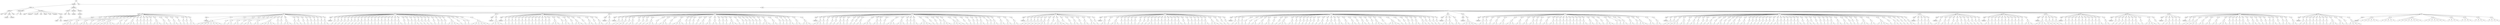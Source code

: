 digraph Tree {
	"t0" [label = "TEI"];
	"t1" [label = "teiHeader"];
	"t2" [label = "fileDesc"];
	"t3" [label = "titleStmt"];
	"t4" [label = "title"];
	"t5" [label = "title"];
	"t6" [label = "author"];
	"t7" [label = "surname"];
	"t8" [label = "forename"];
	"t9" [label = "date"];
	"t10" [label = "publicationStmt"];
	"t11" [label = "p"];
	"t12" [label = "idno"];
	"t13" [label = "sourceDesc"];
	"t14" [label = "genre"];
	"t15" [label = "inspiration"];
	"t16" [label = "structure"];
	"t17" [label = "type"];
	"t18" [label = "periode"];
	"t19" [label = "taille"];
	"t20" [label = "permalien"];
	"t21" [label = "sources"];
	"t22" [label = "source"];
	"t23" [label = "author"];
	"t24" [label = "text"];
	"t25" [label = "profileDesc"];
	"t26" [label = "creation"];
	"t27" [label = "date"];
	"t28" [label = "date"];
	"t29" [label = "langUsage"];
	"t30" [label = "language"];
	"t31" [label = "textClass"];
	"t32" [label = "keywords"];
	"t33" [label = "term"];
	"t34" [label = "text"];
	"t35" [label = "body"];
	"t36" [label = "div1"];
	"t37" [label = "head"];
	"t38" [label = "div2"];
	"t39" [label = "head"];
	"t40" [label = "listPerson"];
	"t41" [label = "sp"];
	"t42" [label = "p"];
	"t43" [label = "s"];
	"t44" [label = "s"];
	"t45" [label = "s"];
	"t46" [label = "sp"];
	"t47" [label = "p"];
	"t48" [label = "s"];
	"t49" [label = "s"];
	"t50" [label = "sp"];
	"t51" [label = "p"];
	"t52" [label = "s"];
	"t53" [label = "s"];
	"t54" [label = "s"];
	"t55" [label = "sp"];
	"t56" [label = "p"];
	"t57" [label = "s"];
	"t58" [label = "sp"];
	"t59" [label = "p"];
	"t60" [label = "s"];
	"t61" [label = "sp"];
	"t62" [label = "p"];
	"t63" [label = "s"];
	"t64" [label = "sp"];
	"t65" [label = "p"];
	"t66" [label = "s"];
	"t67" [label = "s"];
	"t68" [label = "s"];
	"t69" [label = "s"];
	"t70" [label = "s"];
	"t71" [label = "sp"];
	"t72" [label = "p"];
	"t73" [label = "s"];
	"t74" [label = "s"];
	"t75" [label = "sp"];
	"t76" [label = "p"];
	"t77" [label = "s"];
	"t78" [label = "sp"];
	"t79" [label = "p"];
	"t80" [label = "s"];
	"t81" [label = "s"];
	"t82" [label = "s"];
	"t83" [label = "sp"];
	"t84" [label = "p"];
	"t85" [label = "s"];
	"t86" [label = "sp"];
	"t87" [label = "p"];
	"t88" [label = "s"];
	"t89" [label = "sp"];
	"t90" [label = "p"];
	"t91" [label = "s"];
	"t92" [label = "sp"];
	"t93" [label = "p"];
	"t94" [label = "s"];
	"t95" [label = "sp"];
	"t96" [label = "p"];
	"t97" [label = "s"];
	"t98" [label = "sp"];
	"t99" [label = "p"];
	"t100" [label = "s"];
	"t101" [label = "s"];
	"t102" [label = "s"];
	"t103" [label = "sp"];
	"t104" [label = "p"];
	"t105" [label = "s"];
	"t106" [label = "s"];
	"t107" [label = "sp"];
	"t108" [label = "p"];
	"t109" [label = "s"];
	"t110" [label = "sp"];
	"t111" [label = "p"];
	"t112" [label = "s"];
	"t113" [label = "s"];
	"t114" [label = "sp"];
	"t115" [label = "p"];
	"t116" [label = "s"];
	"t117" [label = "sp"];
	"t118" [label = "p"];
	"t119" [label = "s"];
	"t120" [label = "sp"];
	"t121" [label = "p"];
	"t122" [label = "s"];
	"t123" [label = "sp"];
	"t124" [label = "p"];
	"t125" [label = "s"];
	"t126" [label = "s"];
	"t127" [label = "div2"];
	"t128" [label = "head"];
	"t129" [label = "listPerson"];
	"t130" [label = "sp"];
	"t131" [label = "p"];
	"t132" [label = "s"];
	"t133" [label = "s"];
	"t134" [label = "s"];
	"t135" [label = "s"];
	"t136" [label = "s"];
	"t137" [label = "s"];
	"t138" [label = "s"];
	"t139" [label = "s"];
	"t140" [label = "sp"];
	"t141" [label = "p"];
	"t142" [label = "s"];
	"t143" [label = "sp"];
	"t144" [label = "p"];
	"t145" [label = "s"];
	"t146" [label = "s"];
	"t147" [label = "sp"];
	"t148" [label = "p"];
	"t149" [label = "s"];
	"t150" [label = "s"];
	"t151" [label = "sp"];
	"t152" [label = "p"];
	"t153" [label = "s"];
	"t154" [label = "sp"];
	"t155" [label = "p"];
	"t156" [label = "s"];
	"t157" [label = "s"];
	"t158" [label = "s"];
	"t159" [label = "sp"];
	"t160" [label = "p"];
	"t161" [label = "s"];
	"t162" [label = "s"];
	"t163" [label = "sp"];
	"t164" [label = "p"];
	"t165" [label = "s"];
	"t166" [label = "s"];
	"t167" [label = "s"];
	"t168" [label = "s"];
	"t169" [label = "s"];
	"t170" [label = "sp"];
	"t171" [label = "p"];
	"t172" [label = "s"];
	"t173" [label = "sp"];
	"t174" [label = "p"];
	"t175" [label = "s"];
	"t176" [label = "sp"];
	"t177" [label = "p"];
	"t178" [label = "s"];
	"t179" [label = "s"];
	"t180" [label = "s"];
	"t181" [label = "sp"];
	"t182" [label = "p"];
	"t183" [label = "s"];
	"t184" [label = "s"];
	"t185" [label = "sp"];
	"t186" [label = "p"];
	"t187" [label = "s"];
	"t188" [label = "sp"];
	"t189" [label = "p"];
	"t190" [label = "s"];
	"t191" [label = "sp"];
	"t192" [label = "p"];
	"t193" [label = "s"];
	"t194" [label = "sp"];
	"t195" [label = "p"];
	"t196" [label = "s"];
	"t197" [label = "sp"];
	"t198" [label = "p"];
	"t199" [label = "s"];
	"t200" [label = "sp"];
	"t201" [label = "p"];
	"t202" [label = "s"];
	"t203" [label = "sp"];
	"t204" [label = "p"];
	"t205" [label = "s"];
	"t206" [label = "sp"];
	"t207" [label = "p"];
	"t208" [label = "s"];
	"t209" [label = "s"];
	"t210" [label = "div2"];
	"t211" [label = "head"];
	"t212" [label = "listPerson"];
	"t213" [label = "sp"];
	"t214" [label = "p"];
	"t215" [label = "s"];
	"t216" [label = "sp"];
	"t217" [label = "p"];
	"t218" [label = "s"];
	"t219" [label = "sp"];
	"t220" [label = "p"];
	"t221" [label = "s"];
	"t222" [label = "sp"];
	"t223" [label = "p"];
	"t224" [label = "s"];
	"t225" [label = "sp"];
	"t226" [label = "p"];
	"t227" [label = "s"];
	"t228" [label = "sp"];
	"t229" [label = "p"];
	"t230" [label = "s"];
	"t231" [label = "sp"];
	"t232" [label = "p"];
	"t233" [label = "s"];
	"t234" [label = "sp"];
	"t235" [label = "p"];
	"t236" [label = "s"];
	"t237" [label = "sp"];
	"t238" [label = "p"];
	"t239" [label = "s"];
	"t240" [label = "s"];
	"t241" [label = "sp"];
	"t242" [label = "p"];
	"t243" [label = "s"];
	"t244" [label = "sp"];
	"t245" [label = "p"];
	"t246" [label = "s"];
	"t247" [label = "sp"];
	"t248" [label = "p"];
	"t249" [label = "s"];
	"t250" [label = "sp"];
	"t251" [label = "p"];
	"t252" [label = "s"];
	"t253" [label = "sp"];
	"t254" [label = "p"];
	"t255" [label = "s"];
	"t256" [label = "sp"];
	"t257" [label = "p"];
	"t258" [label = "s"];
	"t259" [label = "sp"];
	"t260" [label = "p"];
	"t261" [label = "s"];
	"t262" [label = "sp"];
	"t263" [label = "p"];
	"t264" [label = "s"];
	"t265" [label = "sp"];
	"t266" [label = "p"];
	"t267" [label = "s"];
	"t268" [label = "sp"];
	"t269" [label = "p"];
	"t270" [label = "s"];
	"t271" [label = "sp"];
	"t272" [label = "p"];
	"t273" [label = "s"];
	"t274" [label = "s"];
	"t275" [label = "sp"];
	"t276" [label = "p"];
	"t277" [label = "s"];
	"t278" [label = "sp"];
	"t279" [label = "p"];
	"t280" [label = "s"];
	"t281" [label = "sp"];
	"t282" [label = "p"];
	"t283" [label = "s"];
	"t284" [label = "sp"];
	"t285" [label = "p"];
	"t286" [label = "s"];
	"t287" [label = "s"];
	"t288" [label = "sp"];
	"t289" [label = "p"];
	"t290" [label = "s"];
	"t291" [label = "sp"];
	"t292" [label = "p"];
	"t293" [label = "s"];
	"t294" [label = "sp"];
	"t295" [label = "p"];
	"t296" [label = "s"];
	"t297" [label = "sp"];
	"t298" [label = "p"];
	"t299" [label = "s"];
	"t300" [label = "sp"];
	"t301" [label = "p"];
	"t302" [label = "s"];
	"t303" [label = "sp"];
	"t304" [label = "p"];
	"t305" [label = "s"];
	"t306" [label = "sp"];
	"t307" [label = "p"];
	"t308" [label = "s"];
	"t309" [label = "sp"];
	"t310" [label = "p"];
	"t311" [label = "s"];
	"t312" [label = "sp"];
	"t313" [label = "p"];
	"t314" [label = "s"];
	"t315" [label = "s"];
	"t316" [label = "s"];
	"t317" [label = "s"];
	"t318" [label = "sp"];
	"t319" [label = "p"];
	"t320" [label = "s"];
	"t321" [label = "sp"];
	"t322" [label = "p"];
	"t323" [label = "s"];
	"t324" [label = "sp"];
	"t325" [label = "p"];
	"t326" [label = "s"];
	"t327" [label = "sp"];
	"t328" [label = "p"];
	"t329" [label = "s"];
	"t330" [label = "s"];
	"t331" [label = "s"];
	"t332" [label = "s"];
	"t333" [label = "s"];
	"t334" [label = "s"];
	"t335" [label = "div2"];
	"t336" [label = "head"];
	"t337" [label = "listPerson"];
	"t338" [label = "sp"];
	"t339" [label = "p"];
	"t340" [label = "s"];
	"t341" [label = "s"];
	"t342" [label = "s"];
	"t343" [label = "s"];
	"t344" [label = "div2"];
	"t345" [label = "head"];
	"t346" [label = "listPerson"];
	"t347" [label = "sp"];
	"t348" [label = "p"];
	"t349" [label = "s"];
	"t350" [label = "sp"];
	"t351" [label = "p"];
	"t352" [label = "s"];
	"t353" [label = "sp"];
	"t354" [label = "p"];
	"t355" [label = "s"];
	"t356" [label = "sp"];
	"t357" [label = "p"];
	"t358" [label = "s"];
	"t359" [label = "sp"];
	"t360" [label = "p"];
	"t361" [label = "s"];
	"t362" [label = "sp"];
	"t363" [label = "p"];
	"t364" [label = "s"];
	"t365" [label = "sp"];
	"t366" [label = "p"];
	"t367" [label = "s"];
	"t368" [label = "sp"];
	"t369" [label = "p"];
	"t370" [label = "s"];
	"t371" [label = "sp"];
	"t372" [label = "p"];
	"t373" [label = "s"];
	"t374" [label = "sp"];
	"t375" [label = "p"];
	"t376" [label = "s"];
	"t377" [label = "sp"];
	"t378" [label = "p"];
	"t379" [label = "s"];
	"t380" [label = "sp"];
	"t381" [label = "p"];
	"t382" [label = "s"];
	"t383" [label = "sp"];
	"t384" [label = "p"];
	"t385" [label = "s"];
	"t386" [label = "sp"];
	"t387" [label = "p"];
	"t388" [label = "s"];
	"t389" [label = "sp"];
	"t390" [label = "p"];
	"t391" [label = "s"];
	"t392" [label = "s"];
	"t393" [label = "s"];
	"t394" [label = "sp"];
	"t395" [label = "p"];
	"t396" [label = "s"];
	"t397" [label = "sp"];
	"t398" [label = "p"];
	"t399" [label = "s"];
	"t400" [label = "s"];
	"t401" [label = "sp"];
	"t402" [label = "p"];
	"t403" [label = "s"];
	"t404" [label = "sp"];
	"t405" [label = "p"];
	"t406" [label = "s"];
	"t407" [label = "s"];
	"t408" [label = "s"];
	"t409" [label = "sp"];
	"t410" [label = "p"];
	"t411" [label = "s"];
	"t412" [label = "sp"];
	"t413" [label = "p"];
	"t414" [label = "s"];
	"t415" [label = "s"];
	"t416" [label = "sp"];
	"t417" [label = "p"];
	"t418" [label = "s"];
	"t419" [label = "sp"];
	"t420" [label = "p"];
	"t421" [label = "s"];
	"t422" [label = "s"];
	"t423" [label = "div2"];
	"t424" [label = "head"];
	"t425" [label = "listPerson"];
	"t426" [label = "sp"];
	"t427" [label = "p"];
	"t428" [label = "s"];
	"t429" [label = "s"];
	"t430" [label = "div2"];
	"t431" [label = "head"];
	"t432" [label = "listPerson"];
	"t433" [label = "sp"];
	"t434" [label = "p"];
	"t435" [label = "s"];
	"t436" [label = "sp"];
	"t437" [label = "p"];
	"t438" [label = "s"];
	"t439" [label = "sp"];
	"t440" [label = "p"];
	"t441" [label = "s"];
	"t442" [label = "s"];
	"t443" [label = "sp"];
	"t444" [label = "p"];
	"t445" [label = "s"];
	"t446" [label = "sp"];
	"t447" [label = "p"];
	"t448" [label = "s"];
	"t449" [label = "s"];
	"t450" [label = "sp"];
	"t451" [label = "p"];
	"t452" [label = "s"];
	"t453" [label = "sp"];
	"t454" [label = "p"];
	"t455" [label = "s"];
	"t456" [label = "sp"];
	"t457" [label = "p"];
	"t458" [label = "s"];
	"t459" [label = "sp"];
	"t460" [label = "p"];
	"t461" [label = "s"];
	"t462" [label = "s"];
	"t463" [label = "s"];
	"t464" [label = "sp"];
	"t465" [label = "p"];
	"t466" [label = "s"];
	"t467" [label = "sp"];
	"t468" [label = "p"];
	"t469" [label = "s"];
	"t470" [label = "s"];
	"t471" [label = "s"];
	"t472" [label = "sp"];
	"t473" [label = "p"];
	"t474" [label = "s"];
	"t475" [label = "sp"];
	"t476" [label = "p"];
	"t477" [label = "s"];
	"t478" [label = "s"];
	"t479" [label = "s"];
	"t480" [label = "s"];
	"t481" [label = "sp"];
	"t482" [label = "p"];
	"t483" [label = "s"];
	"t484" [label = "sp"];
	"t485" [label = "p"];
	"t486" [label = "s"];
	"t487" [label = "sp"];
	"t488" [label = "p"];
	"t489" [label = "s"];
	"t490" [label = "sp"];
	"t491" [label = "p"];
	"t492" [label = "s"];
	"t493" [label = "sp"];
	"t494" [label = "p"];
	"t495" [label = "s"];
	"t496" [label = "s"];
	"t497" [label = "sp"];
	"t498" [label = "p"];
	"t499" [label = "s"];
	"t500" [label = "s"];
	"t501" [label = "sp"];
	"t502" [label = "p"];
	"t503" [label = "s"];
	"t504" [label = "s"];
	"t505" [label = "sp"];
	"t506" [label = "p"];
	"t507" [label = "s"];
	"t508" [label = "sp"];
	"t509" [label = "p"];
	"t510" [label = "s"];
	"t511" [label = "sp"];
	"t512" [label = "p"];
	"t513" [label = "s"];
	"t514" [label = "sp"];
	"t515" [label = "p"];
	"t516" [label = "s"];
	"t517" [label = "s"];
	"t518" [label = "s"];
	"t519" [label = "sp"];
	"t520" [label = "p"];
	"t521" [label = "s"];
	"t522" [label = "sp"];
	"t523" [label = "p"];
	"t524" [label = "s"];
	"t525" [label = "sp"];
	"t526" [label = "p"];
	"t527" [label = "s"];
	"t528" [label = "sp"];
	"t529" [label = "p"];
	"t530" [label = "s"];
	"t531" [label = "sp"];
	"t532" [label = "p"];
	"t533" [label = "s"];
	"t534" [label = "sp"];
	"t535" [label = "p"];
	"t536" [label = "s"];
	"t537" [label = "sp"];
	"t538" [label = "p"];
	"t539" [label = "s"];
	"t540" [label = "sp"];
	"t541" [label = "p"];
	"t542" [label = "s"];
	"t543" [label = "s"];
	"t544" [label = "s"];
	"t545" [label = "sp"];
	"t546" [label = "p"];
	"t547" [label = "s"];
	"t548" [label = "s"];
	"t549" [label = "sp"];
	"t550" [label = "p"];
	"t551" [label = "s"];
	"t552" [label = "sp"];
	"t553" [label = "p"];
	"t554" [label = "s"];
	"t555" [label = "sp"];
	"t556" [label = "p"];
	"t557" [label = "s"];
	"t558" [label = "sp"];
	"t559" [label = "p"];
	"t560" [label = "s"];
	"t561" [label = "s"];
	"t562" [label = "sp"];
	"t563" [label = "p"];
	"t564" [label = "s"];
	"t565" [label = "s"];
	"t566" [label = "sp"];
	"t567" [label = "p"];
	"t568" [label = "s"];
	"t569" [label = "s"];
	"t570" [label = "s"];
	"t571" [label = "div2"];
	"t572" [label = "head"];
	"t573" [label = "listPerson"];
	"t574" [label = "sp"];
	"t575" [label = "p"];
	"t576" [label = "s"];
	"t577" [label = "s"];
	"t578" [label = "s"];
	"t579" [label = "sp"];
	"t580" [label = "p"];
	"t581" [label = "s"];
	"t582" [label = "sp"];
	"t583" [label = "p"];
	"t584" [label = "s"];
	"t585" [label = "sp"];
	"t586" [label = "p"];
	"t587" [label = "s"];
	"t588" [label = "sp"];
	"t589" [label = "p"];
	"t590" [label = "s"];
	"t591" [label = "sp"];
	"t592" [label = "p"];
	"t593" [label = "s"];
	"t594" [label = "s"];
	"t595" [label = "sp"];
	"t596" [label = "p"];
	"t597" [label = "s"];
	"t598" [label = "sp"];
	"t599" [label = "p"];
	"t600" [label = "s"];
	"t601" [label = "sp"];
	"t602" [label = "p"];
	"t603" [label = "s"];
	"t604" [label = "sp"];
	"t605" [label = "p"];
	"t606" [label = "s"];
	"t607" [label = "sp"];
	"t608" [label = "p"];
	"t609" [label = "s"];
	"t610" [label = "s"];
	"t611" [label = "sp"];
	"t612" [label = "p"];
	"t613" [label = "s"];
	"t614" [label = "s"];
	"t615" [label = "s"];
	"t616" [label = "sp"];
	"t617" [label = "p"];
	"t618" [label = "s"];
	"t619" [label = "s"];
	"t620" [label = "sp"];
	"t621" [label = "p"];
	"t622" [label = "s"];
	"t623" [label = "sp"];
	"t624" [label = "p"];
	"t625" [label = "s"];
	"t626" [label = "sp"];
	"t627" [label = "p"];
	"t628" [label = "s"];
	"t629" [label = "s"];
	"t630" [label = "s"];
	"t631" [label = "sp"];
	"t632" [label = "p"];
	"t633" [label = "s"];
	"t634" [label = "s"];
	"t635" [label = "s"];
	"t636" [label = "sp"];
	"t637" [label = "p"];
	"t638" [label = "s"];
	"t639" [label = "sp"];
	"t640" [label = "p"];
	"t641" [label = "s"];
	"t642" [label = "sp"];
	"t643" [label = "p"];
	"t644" [label = "s"];
	"t645" [label = "s"];
	"t646" [label = "sp"];
	"t647" [label = "p"];
	"t648" [label = "s"];
	"t649" [label = "s"];
	"t650" [label = "s"];
	"t651" [label = "s"];
	"t652" [label = "sp"];
	"t653" [label = "p"];
	"t654" [label = "s"];
	"t655" [label = "sp"];
	"t656" [label = "p"];
	"t657" [label = "s"];
	"t658" [label = "sp"];
	"t659" [label = "p"];
	"t660" [label = "s"];
	"t661" [label = "sp"];
	"t662" [label = "p"];
	"t663" [label = "s"];
	"t664" [label = "s"];
	"t665" [label = "s"];
	"t666" [label = "sp"];
	"t667" [label = "p"];
	"t668" [label = "s"];
	"t669" [label = "s"];
	"t670" [label = "s"];
	"t671" [label = "sp"];
	"t672" [label = "p"];
	"t673" [label = "s"];
	"t674" [label = "sp"];
	"t675" [label = "p"];
	"t676" [label = "s"];
	"t677" [label = "sp"];
	"t678" [label = "p"];
	"t679" [label = "s"];
	"t680" [label = "sp"];
	"t681" [label = "p"];
	"t682" [label = "s"];
	"t683" [label = "sp"];
	"t684" [label = "p"];
	"t685" [label = "s"];
	"t686" [label = "sp"];
	"t687" [label = "p"];
	"t688" [label = "s"];
	"t689" [label = "s"];
	"t690" [label = "sp"];
	"t691" [label = "p"];
	"t692" [label = "s"];
	"t693" [label = "sp"];
	"t694" [label = "p"];
	"t695" [label = "s"];
	"t696" [label = "sp"];
	"t697" [label = "p"];
	"t698" [label = "s"];
	"t699" [label = "s"];
	"t700" [label = "sp"];
	"t701" [label = "p"];
	"t702" [label = "s"];
	"t703" [label = "s"];
	"t704" [label = "sp"];
	"t705" [label = "p"];
	"t706" [label = "s"];
	"t707" [label = "s"];
	"t708" [label = "sp"];
	"t709" [label = "p"];
	"t710" [label = "s"];
	"t711" [label = "s"];
	"t712" [label = "div2"];
	"t713" [label = "head"];
	"t714" [label = "listPerson"];
	"t715" [label = "sp"];
	"t716" [label = "p"];
	"t717" [label = "s"];
	"t718" [label = "sp"];
	"t719" [label = "p"];
	"t720" [label = "s"];
	"t721" [label = "sp"];
	"t722" [label = "p"];
	"t723" [label = "s"];
	"t724" [label = "sp"];
	"t725" [label = "p"];
	"t726" [label = "s"];
	"t727" [label = "sp"];
	"t728" [label = "p"];
	"t729" [label = "s"];
	"t730" [label = "sp"];
	"t731" [label = "p"];
	"t732" [label = "s"];
	"t733" [label = "s"];
	"t734" [label = "s"];
	"t735" [label = "sp"];
	"t736" [label = "p"];
	"t737" [label = "s"];
	"t738" [label = "sp"];
	"t739" [label = "p"];
	"t740" [label = "s"];
	"t741" [label = "sp"];
	"t742" [label = "p"];
	"t743" [label = "s"];
	"t744" [label = "s"];
	"t745" [label = "s"];
	"t746" [label = "s"];
	"t747" [label = "sp"];
	"t748" [label = "p"];
	"t749" [label = "s"];
	"t750" [label = "sp"];
	"t751" [label = "p"];
	"t752" [label = "s"];
	"t753" [label = "sp"];
	"t754" [label = "p"];
	"t755" [label = "s"];
	"t756" [label = "s"];
	"t757" [label = "sp"];
	"t758" [label = "p"];
	"t759" [label = "s"];
	"t760" [label = "sp"];
	"t761" [label = "p"];
	"t762" [label = "s"];
	"t763" [label = "s"];
	"t764" [label = "sp"];
	"t765" [label = "p"];
	"t766" [label = "s"];
	"t767" [label = "s"];
	"t768" [label = "sp"];
	"t769" [label = "p"];
	"t770" [label = "s"];
	"t771" [label = "div2"];
	"t772" [label = "head"];
	"t773" [label = "listPerson"];
	"t774" [label = "sp"];
	"t775" [label = "p"];
	"t776" [label = "s"];
	"t777" [label = "s"];
	"t778" [label = "sp"];
	"t779" [label = "p"];
	"t780" [label = "s"];
	"t781" [label = "sp"];
	"t782" [label = "p"];
	"t783" [label = "s"];
	"t784" [label = "s"];
	"t785" [label = "s"];
	"t786" [label = "sp"];
	"t787" [label = "p"];
	"t788" [label = "s"];
	"t789" [label = "sp"];
	"t790" [label = "p"];
	"t791" [label = "s"];
	"t792" [label = "sp"];
	"t793" [label = "p"];
	"t794" [label = "s"];
	"t795" [label = "sp"];
	"t796" [label = "p"];
	"t797" [label = "s"];
	"t798" [label = "sp"];
	"t799" [label = "p"];
	"t800" [label = "s"];
	"t801" [label = "sp"];
	"t802" [label = "p"];
	"t803" [label = "s"];
	"t804" [label = "sp"];
	"t805" [label = "p"];
	"t806" [label = "s"];
	"t807" [label = "sp"];
	"t808" [label = "p"];
	"t809" [label = "s"];
	"t810" [label = "sp"];
	"t811" [label = "p"];
	"t812" [label = "s"];
	"t813" [label = "s"];
	"t814" [label = "sp"];
	"t815" [label = "p"];
	"t816" [label = "s"];
	"t817" [label = "sp"];
	"t818" [label = "p"];
	"t819" [label = "s"];
	"t820" [label = "sp"];
	"t821" [label = "p"];
	"t822" [label = "s"];
	"t823" [label = "sp"];
	"t824" [label = "p"];
	"t825" [label = "s"];
	"t826" [label = "sp"];
	"t827" [label = "p"];
	"t828" [label = "s"];
	"t829" [label = "sp"];
	"t830" [label = "p"];
	"t831" [label = "s"];
	"t832" [label = "sp"];
	"t833" [label = "p"];
	"t834" [label = "s"];
	"t835" [label = "sp"];
	"t836" [label = "p"];
	"t837" [label = "s"];
	"t838" [label = "s"];
	"t839" [label = "sp"];
	"t840" [label = "p"];
	"t841" [label = "s"];
	"t842" [label = "sp"];
	"t843" [label = "p"];
	"t844" [label = "s"];
	"t845" [label = "sp"];
	"t846" [label = "p"];
	"t847" [label = "s"];
	"t848" [label = "sp"];
	"t849" [label = "p"];
	"t850" [label = "s"];
	"t851" [label = "sp"];
	"t852" [label = "p"];
	"t853" [label = "s"];
	"t854" [label = "sp"];
	"t855" [label = "p"];
	"t856" [label = "s"];
	"t857" [label = "sp"];
	"t858" [label = "p"];
	"t859" [label = "s"];
	"t860" [label = "s"];
	"t861" [label = "sp"];
	"t862" [label = "p"];
	"t863" [label = "s"];
	"t864" [label = "s"];
	"t865" [label = "s"];
	"t866" [label = "sp"];
	"t867" [label = "p"];
	"t868" [label = "s"];
	"t869" [label = "sp"];
	"t870" [label = "p"];
	"t871" [label = "s"];
	"t872" [label = "sp"];
	"t873" [label = "p"];
	"t874" [label = "s"];
	"t875" [label = "div2"];
	"t876" [label = "head"];
	"t877" [label = "listPerson"];
	"t878" [label = "sp"];
	"t879" [label = "p"];
	"t880" [label = "s"];
	"t881" [label = "sp"];
	"t882" [label = "p"];
	"t883" [label = "s"];
	"t884" [label = "s"];
	"t885" [label = "sp"];
	"t886" [label = "p"];
	"t887" [label = "s"];
	"t888" [label = "sp"];
	"t889" [label = "p"];
	"t890" [label = "s"];
	"t891" [label = "sp"];
	"t892" [label = "p"];
	"t893" [label = "s"];
	"t894" [label = "sp"];
	"t895" [label = "p"];
	"t896" [label = "s"];
	"t897" [label = "s"];
	"t898" [label = "sp"];
	"t899" [label = "p"];
	"t900" [label = "s"];
	"t901" [label = "s"];
	"t902" [label = "sp"];
	"t903" [label = "p"];
	"t904" [label = "s"];
	"t905" [label = "s"];
	"t906" [label = "sp"];
	"t907" [label = "p"];
	"t908" [label = "s"];
	"t909" [label = "sp"];
	"t910" [label = "p"];
	"t911" [label = "s"];
	"t912" [label = "sp"];
	"t913" [label = "p"];
	"t914" [label = "s"];
	"t915" [label = "s"];
	"t916" [label = "s"];
	"t917" [label = "sp"];
	"t918" [label = "p"];
	"t919" [label = "s"];
	"t920" [label = "s"];
	"t921" [label = "sp"];
	"t922" [label = "p"];
	"t923" [label = "s"];
	"t924" [label = "sp"];
	"t925" [label = "p"];
	"t926" [label = "s"];
	"t927" [label = "sp"];
	"t928" [label = "p"];
	"t929" [label = "s"];
	"t930" [label = "sp"];
	"t931" [label = "p"];
	"t932" [label = "s"];
	"t933" [label = "sp"];
	"t934" [label = "p"];
	"t935" [label = "s"];
	"t936" [label = "sp"];
	"t937" [label = "p"];
	"t938" [label = "s"];
	"t939" [label = "sp"];
	"t940" [label = "p"];
	"t941" [label = "s"];
	"t942" [label = "sp"];
	"t943" [label = "p"];
	"t944" [label = "s"];
	"t945" [label = "s"];
	"t946" [label = "sp"];
	"t947" [label = "p"];
	"t948" [label = "s"];
	"t949" [label = "sp"];
	"t950" [label = "p"];
	"t951" [label = "s"];
	"t952" [label = "s"];
	"t953" [label = "sp"];
	"t954" [label = "p"];
	"t955" [label = "s"];
	"t956" [label = "sp"];
	"t957" [label = "p"];
	"t958" [label = "s"];
	"t959" [label = "s"];
	"t960" [label = "sp"];
	"t961" [label = "p"];
	"t962" [label = "s"];
	"t963" [label = "s"];
	"t964" [label = "sp"];
	"t965" [label = "p"];
	"t966" [label = "s"];
	"t967" [label = "s"];
	"t968" [label = "sp"];
	"t969" [label = "p"];
	"t970" [label = "s"];
	"t971" [label = "sp"];
	"t972" [label = "p"];
	"t973" [label = "s"];
	"t974" [label = "s"];
	"t975" [label = "sp"];
	"t976" [label = "p"];
	"t977" [label = "s"];
	"t978" [label = "sp"];
	"t979" [label = "p"];
	"t980" [label = "s"];
	"t981" [label = "sp"];
	"t982" [label = "p"];
	"t983" [label = "s"];
	"t984" [label = "s"];
	"t985" [label = "s"];
	"t986" [label = "sp"];
	"t987" [label = "p"];
	"t988" [label = "s"];
	"t989" [label = "sp"];
	"t990" [label = "p"];
	"t991" [label = "s"];
	"t992" [label = "s"];
	"t993" [label = "s"];
	"t994" [label = "s"];
	"t995" [label = "sp"];
	"t996" [label = "p"];
	"t997" [label = "s"];
	"t998" [label = "sp"];
	"t999" [label = "p"];
	"t1000" [label = "s"];
	"t1001" [label = "sp"];
	"t1002" [label = "p"];
	"t1003" [label = "s"];
	"t1004" [label = "sp"];
	"t1005" [label = "p"];
	"t1006" [label = "s"];
	"t1007" [label = "sp"];
	"t1008" [label = "p"];
	"t1009" [label = "s"];
	"t1010" [label = "s"];
	"t1011" [label = "sp"];
	"t1012" [label = "p"];
	"t1013" [label = "s"];
	"t1014" [label = "s"];
	"t1015" [label = "sp"];
	"t1016" [label = "p"];
	"t1017" [label = "s"];
	"t1018" [label = "sp"];
	"t1019" [label = "p"];
	"t1020" [label = "s"];
	"t1021" [label = "sp"];
	"t1022" [label = "p"];
	"t1023" [label = "s"];
	"t1024" [label = "sp"];
	"t1025" [label = "p"];
	"t1026" [label = "s"];
	"t1027" [label = "div2"];
	"t1028" [label = "head"];
	"t1029" [label = "listPerson"];
	"t1030" [label = "sp"];
	"t1031" [label = "p"];
	"t1032" [label = "s"];
	"t1033" [label = "s"];
	"t1034" [label = "sp"];
	"t1035" [label = "p"];
	"t1036" [label = "s"];
	"t1037" [label = "s"];
	"t1038" [label = "sp"];
	"t1039" [label = "p"];
	"t1040" [label = "s"];
	"t1041" [label = "s"];
	"t1042" [label = "div2"];
	"t1043" [label = "head"];
	"t1044" [label = "listPerson"];
	"t1045" [label = "sp"];
	"t1046" [label = "p"];
	"t1047" [label = "s"];
	"t1048" [label = "s"];
	"t1049" [label = "s"];
	"t1050" [label = "s"];
	"t1051" [label = "s"];
	"t1052" [label = "div2"];
	"t1053" [label = "head"];
	"t1054" [label = "listPerson"];
	"t1055" [label = "sp"];
	"t1056" [label = "p"];
	"t1057" [label = "s"];
	"t1058" [label = "s"];
	"t1059" [label = "sp"];
	"t1060" [label = "p"];
	"t1061" [label = "s"];
	"t1062" [label = "sp"];
	"t1063" [label = "p"];
	"t1064" [label = "s"];
	"t1065" [label = "sp"];
	"t1066" [label = "p"];
	"t1067" [label = "s"];
	"t1068" [label = "s"];
	"t1069" [label = "sp"];
	"t1070" [label = "p"];
	"t1071" [label = "s"];
	"t1072" [label = "s"];
	"t1073" [label = "sp"];
	"t1074" [label = "p"];
	"t1075" [label = "s"];
	"t1076" [label = "s"];
	"t1077" [label = "s"];
	"t1078" [label = "sp"];
	"t1079" [label = "p"];
	"t1080" [label = "s"];
	"t1081" [label = "s"];
	"t1082" [label = "sp"];
	"t1083" [label = "p"];
	"t1084" [label = "s"];
	"t1085" [label = "s"];
	"t1086" [label = "sp"];
	"t1087" [label = "p"];
	"t1088" [label = "s"];
	"t1089" [label = "s"];
	"t1090" [label = "sp"];
	"t1091" [label = "p"];
	"t1092" [label = "s"];
	"t1093" [label = "sp"];
	"t1094" [label = "p"];
	"t1095" [label = "s"];
	"t1096" [label = "sp"];
	"t1097" [label = "p"];
	"t1098" [label = "s"];
	"t1099" [label = "s"];
	"t1100" [label = "sp"];
	"t1101" [label = "p"];
	"t1102" [label = "s"];
	"t1103" [label = "s"];
	"t1104" [label = "sp"];
	"t1105" [label = "p"];
	"t1106" [label = "s"];
	"t1107" [label = "sp"];
	"t1108" [label = "p"];
	"t1109" [label = "s"];
	"t1110" [label = "sp"];
	"t1111" [label = "p"];
	"t1112" [label = "s"];
	"t1113" [label = "sp"];
	"t1114" [label = "p"];
	"t1115" [label = "s"];
	"t1116" [label = "sp"];
	"t1117" [label = "p"];
	"t1118" [label = "s"];
	"t1119" [label = "sp"];
	"t1120" [label = "p"];
	"t1121" [label = "s"];
	"t1122" [label = "sp"];
	"t1123" [label = "p"];
	"t1124" [label = "s"];
	"t1125" [label = "sp"];
	"t1126" [label = "p"];
	"t1127" [label = "s"];
	"t1128" [label = "sp"];
	"t1129" [label = "p"];
	"t1130" [label = "s"];
	"t1131" [label = "s"];
	"t1132" [label = "sp"];
	"t1133" [label = "p"];
	"t1134" [label = "s"];
	"t1135" [label = "s"];
	"t1136" [label = "sp"];
	"t1137" [label = "p"];
	"t1138" [label = "s"];
	"t1139" [label = "s"];
	"t1140" [label = "sp"];
	"t1141" [label = "p"];
	"t1142" [label = "s"];
	"t1143" [label = "sp"];
	"t1144" [label = "p"];
	"t1145" [label = "s"];
	"t1146" [label = "s"];
	"t1147" [label = "s"];
	"t1148" [label = "sp"];
	"t1149" [label = "p"];
	"t1150" [label = "s"];
	"t1151" [label = "sp"];
	"t1152" [label = "p"];
	"t1153" [label = "s"];
	"t1154" [label = "sp"];
	"t1155" [label = "p"];
	"t1156" [label = "s"];
	"t1157" [label = "s"];
	"t1158" [label = "sp"];
	"t1159" [label = "p"];
	"t1160" [label = "s"];
	"t1161" [label = "s"];
	"t1162" [label = "sp"];
	"t1163" [label = "p"];
	"t1164" [label = "s"];
	"t1165" [label = "sp"];
	"t1166" [label = "p"];
	"t1167" [label = "s"];
	"t1168" [label = "s"];
	"t1169" [label = "s"];
	"t1170" [label = "sp"];
	"t1171" [label = "p"];
	"t1172" [label = "s"];
	"t1173" [label = "s"];
	"t1174" [label = "sp"];
	"t1175" [label = "p"];
	"t1176" [label = "s"];
	"t1177" [label = "s"];
	"t1178" [label = "div2"];
	"t1179" [label = "head"];
	"t1180" [label = "listPerson"];
	"t1181" [label = "sp"];
	"t1182" [label = "p"];
	"t1183" [label = "s"];
	"t1184" [label = "sp"];
	"t1185" [label = "p"];
	"t1186" [label = "s"];
	"t1187" [label = "sp"];
	"t1188" [label = "p"];
	"t1189" [label = "s"];
	"t1190" [label = "s"];
	"t1191" [label = "s"];
	"t1192" [label = "sp"];
	"t1193" [label = "p"];
	"t1194" [label = "s"];
	"t1195" [label = "s"];
	"t1196" [label = "sp"];
	"t1197" [label = "p"];
	"t1198" [label = "s"];
	"t1199" [label = "sp"];
	"t1200" [label = "p"];
	"t1201" [label = "s"];
	"t1202" [label = "s"];
	"t1203" [label = "sp"];
	"t1204" [label = "p"];
	"t1205" [label = "s"];
	"t1206" [label = "sp"];
	"t1207" [label = "p"];
	"t1208" [label = "s"];
	"t1209" [label = "sp"];
	"t1210" [label = "p"];
	"t1211" [label = "s"];
	"t1212" [label = "sp"];
	"t1213" [label = "p"];
	"t1214" [label = "s"];
	"t1215" [label = "s"];
	"t1216" [label = "sp"];
	"t1217" [label = "p"];
	"t1218" [label = "s"];
	"t1219" [label = "sp"];
	"t1220" [label = "p"];
	"t1221" [label = "s"];
	"t1222" [label = "s"];
	"t1223" [label = "sp"];
	"t1224" [label = "p"];
	"t1225" [label = "s"];
	"t1226" [label = "sp"];
	"t1227" [label = "p"];
	"t1228" [label = "s"];
	"t1229" [label = "sp"];
	"t1230" [label = "p"];
	"t1231" [label = "s"];
	"t1232" [label = "s"];
	"t1233" [label = "sp"];
	"t1234" [label = "p"];
	"t1235" [label = "s"];
	"t1236" [label = "sp"];
	"t1237" [label = "p"];
	"t1238" [label = "s"];
	"t1239" [label = "s"];
	"t1240" [label = "sp"];
	"t1241" [label = "p"];
	"t1242" [label = "s"];
	"t1243" [label = "sp"];
	"t1244" [label = "p"];
	"t1245" [label = "s"];
	"t1246" [label = "sp"];
	"t1247" [label = "p"];
	"t1248" [label = "s"];
	"t1249" [label = "sp"];
	"t1250" [label = "p"];
	"t1251" [label = "s"];
	"t1252" [label = "sp"];
	"t1253" [label = "p"];
	"t1254" [label = "s"];
	"t1255" [label = "sp"];
	"t1256" [label = "p"];
	"t1257" [label = "s"];
	"t1258" [label = "sp"];
	"t1259" [label = "p"];
	"t1260" [label = "s"];
	"t1261" [label = "sp"];
	"t1262" [label = "p"];
	"t1263" [label = "s"];
	"t1264" [label = "sp"];
	"t1265" [label = "p"];
	"t1266" [label = "s"];
	"t1267" [label = "s"];
	"t1268" [label = "sp"];
	"t1269" [label = "p"];
	"t1270" [label = "s"];
	"t1271" [label = "sp"];
	"t1272" [label = "p"];
	"t1273" [label = "s"];
	"t1274" [label = "sp"];
	"t1275" [label = "p"];
	"t1276" [label = "s"];
	"t1277" [label = "sp"];
	"t1278" [label = "p"];
	"t1279" [label = "s"];
	"t1280" [label = "sp"];
	"t1281" [label = "p"];
	"t1282" [label = "s"];
	"t1283" [label = "sp"];
	"t1284" [label = "p"];
	"t1285" [label = "s"];
	"t1286" [label = "s"];
	"t1287" [label = "sp"];
	"t1288" [label = "p"];
	"t1289" [label = "s"];
	"t1290" [label = "sp"];
	"t1291" [label = "p"];
	"t1292" [label = "s"];
	"t1293" [label = "s"];
	"t1294" [label = "sp"];
	"t1295" [label = "p"];
	"t1296" [label = "s"];
	"t1297" [label = "sp"];
	"t1298" [label = "p"];
	"t1299" [label = "s"];
	"t1300" [label = "sp"];
	"t1301" [label = "p"];
	"t1302" [label = "s"];
	"t1303" [label = "sp"];
	"t1304" [label = "p"];
	"t1305" [label = "s"];
	"t1306" [label = "sp"];
	"t1307" [label = "p"];
	"t1308" [label = "s"];
	"t1309" [label = "sp"];
	"t1310" [label = "p"];
	"t1311" [label = "s"];
	"t1312" [label = "s"];
	"t1313" [label = "sp"];
	"t1314" [label = "p"];
	"t1315" [label = "s"];
	"t1316" [label = "s"];
	"t1317" [label = "sp"];
	"t1318" [label = "p"];
	"t1319" [label = "s"];
	"t1320" [label = "s"];
	"t1321" [label = "sp"];
	"t1322" [label = "p"];
	"t1323" [label = "s"];
	"t1324" [label = "sp"];
	"t1325" [label = "p"];
	"t1326" [label = "s"];
	"t1327" [label = "sp"];
	"t1328" [label = "p"];
	"t1329" [label = "s"];
	"t1330" [label = "sp"];
	"t1331" [label = "p"];
	"t1332" [label = "s"];
	"t1333" [label = "s"];
	"t1334" [label = "s"];
	"t1335" [label = "sp"];
	"t1336" [label = "p"];
	"t1337" [label = "s"];
	"t1338" [label = "s"];
	"t1339" [label = "sp"];
	"t1340" [label = "p"];
	"t1341" [label = "s"];
	"t1342" [label = "s"];
	"t1343" [label = "s"];
	"t1344" [label = "s"];
	"t1345" [label = "sp"];
	"t1346" [label = "p"];
	"t1347" [label = "s"];
	"t1348" [label = "sp"];
	"t1349" [label = "p"];
	"t1350" [label = "s"];
	"t1351" [label = "s"];
	"t1352" [label = "sp"];
	"t1353" [label = "p"];
	"t1354" [label = "s"];
	"t1355" [label = "sp"];
	"t1356" [label = "p"];
	"t1357" [label = "s"];
	"t1358" [label = "sp"];
	"t1359" [label = "p"];
	"t1360" [label = "s"];
	"t1361" [label = "sp"];
	"t1362" [label = "p"];
	"t1363" [label = "s"];
	"t1364" [label = "s"];
	"t1365" [label = "div2"];
	"t1366" [label = "head"];
	"t1367" [label = "listPerson"];
	"t1368" [label = "sp"];
	"t1369" [label = "p"];
	"t1370" [label = "s"];
	"t1371" [label = "sp"];
	"t1372" [label = "p"];
	"t1373" [label = "s"];
	"t1374" [label = "sp"];
	"t1375" [label = "p"];
	"t1376" [label = "s"];
	"t1377" [label = "sp"];
	"t1378" [label = "p"];
	"t1379" [label = "s"];
	"t1380" [label = "s"];
	"t1381" [label = "div2"];
	"t1382" [label = "head"];
	"t1383" [label = "listPerson"];
	"t1384" [label = "sp"];
	"t1385" [label = "p"];
	"t1386" [label = "s"];
	"t1387" [label = "s"];
	"t1388" [label = "sp"];
	"t1389" [label = "p"];
	"t1390" [label = "s"];
	"t1391" [label = "s"];
	"t1392" [label = "sp"];
	"t1393" [label = "p"];
	"t1394" [label = "s"];
	"t1395" [label = "sp"];
	"t1396" [label = "p"];
	"t1397" [label = "s"];
	"t1398" [label = "sp"];
	"t1399" [label = "p"];
	"t1400" [label = "s"];
	"t1401" [label = "s"];
	"t1402" [label = "sp"];
	"t1403" [label = "p"];
	"t1404" [label = "s"];
	"t1405" [label = "sp"];
	"t1406" [label = "p"];
	"t1407" [label = "s"];
	"t1408" [label = "s"];
	"t1409" [label = "sp"];
	"t1410" [label = "p"];
	"t1411" [label = "s"];
	"t1412" [label = "sp"];
	"t1413" [label = "p"];
	"t1414" [label = "s"];
	"t1415" [label = "sp"];
	"t1416" [label = "p"];
	"t1417" [label = "s"];
	"t1418" [label = "sp"];
	"t1419" [label = "p"];
	"t1420" [label = "s"];
	"t1421" [label = "div2"];
	"t1422" [label = "head"];
	"t1423" [label = "listPerson"];
	"t1424" [label = "sp"];
	"t1425" [label = "p"];
	"t1426" [label = "s"];
	"t1427" [label = "s"];
	"t1428" [label = "sp"];
	"t1429" [label = "p"];
	"t1430" [label = "s"];
	"t1431" [label = "sp"];
	"t1432" [label = "p"];
	"t1433" [label = "s"];
	"t1434" [label = "sp"];
	"t1435" [label = "p"];
	"t1436" [label = "s"];
	"t1437" [label = "sp"];
	"t1438" [label = "p"];
	"t1439" [label = "s"];
	"t1440" [label = "sp"];
	"t1441" [label = "p"];
	"t1442" [label = "s"];
	"t1443" [label = "sp"];
	"t1444" [label = "p"];
	"t1445" [label = "s"];
	"t1446" [label = "sp"];
	"t1447" [label = "p"];
	"t1448" [label = "s"];
	"t1449" [label = "sp"];
	"t1450" [label = "p"];
	"t1451" [label = "s"];
	"t1452" [label = "sp"];
	"t1453" [label = "p"];
	"t1454" [label = "s"];
	"t1455" [label = "sp"];
	"t1456" [label = "p"];
	"t1457" [label = "s"];
	"t1458" [label = "sp"];
	"t1459" [label = "p"];
	"t1460" [label = "s"];
	"t1461" [label = "s"];
	"t1462" [label = "s"];
	"t1463" [label = "div2"];
	"t1464" [label = "head"];
	"t1465" [label = "listPerson"];
	"t1466" [label = "sp"];
	"t1467" [label = "p"];
	"t1468" [label = "s"];
	"t1469" [label = "s"];
	"t1470" [label = "s"];
	"t1471" [label = "s"];
	"t1472" [label = "sp"];
	"t1473" [label = "p"];
	"t1474" [label = "s"];
	"t1475" [label = "s"];
	"t1476" [label = "sp"];
	"t1477" [label = "p"];
	"t1478" [label = "s"];
	"t1479" [label = "sp"];
	"t1480" [label = "p"];
	"t1481" [label = "s"];
	"t1482" [label = "sp"];
	"t1483" [label = "p"];
	"t1484" [label = "s"];
	"t1485" [label = "div2"];
	"t1486" [label = "head"];
	"t1487" [label = "listPerson"];
	"t1488" [label = "sp"];
	"t1489" [label = "p"];
	"t1490" [label = "s"];
	"t1491" [label = "sp"];
	"t1492" [label = "p"];
	"t1493" [label = "s"];
	"t1494" [label = "sp"];
	"t1495" [label = "p"];
	"t1496" [label = "s"];
	"t1497" [label = "sp"];
	"t1498" [label = "p"];
	"t1499" [label = "s"];
	"t1500" [label = "sp"];
	"t1501" [label = "p"];
	"t1502" [label = "s"];
	"t1503" [label = "sp"];
	"t1504" [label = "p"];
	"t1505" [label = "s"];
	"t1506" [label = "sp"];
	"t1507" [label = "p"];
	"t1508" [label = "s"];
	"t1509" [label = "sp"];
	"t1510" [label = "p"];
	"t1511" [label = "s"];
	"t1512" [label = "sp"];
	"t1513" [label = "p"];
	"t1514" [label = "s"];
	"t1515" [label = "sp"];
	"t1516" [label = "p"];
	"t1517" [label = "s"];
	"t1518" [label = "sp"];
	"t1519" [label = "p"];
	"t1520" [label = "s"];
	"t1521" [label = "s"];
	"t1522" [label = "sp"];
	"t1523" [label = "p"];
	"t1524" [label = "s"];
	"t1525" [label = "s"];
	"t1526" [label = "div2"];
	"t1527" [label = "head"];
	"t1528" [label = "listPerson"];
	"t1529" [label = "sp"];
	"t1530" [label = "p"];
	"t1531" [label = "s"];
	"t1532" [label = "sp"];
	"t1533" [label = "p"];
	"t1534" [label = "s"];
	"t1535" [label = "sp"];
	"t1536" [label = "p"];
	"t1537" [label = "s"];
	"t1538" [label = "sp"];
	"t1539" [label = "p"];
	"t1540" [label = "s"];
	"t1541" [label = "s"];
	"t1542" [label = "sp"];
	"t1543" [label = "p"];
	"t1544" [label = "s"];
	"t1545" [label = "sp"];
	"t1546" [label = "p"];
	"t1547" [label = "s"];
	"t1548" [label = "sp"];
	"t1549" [label = "p"];
	"t1550" [label = "s"];
	"t1551" [label = "s"];
	"t1552" [label = "sp"];
	"t1553" [label = "p"];
	"t1554" [label = "s"];
	"t1555" [label = "sp"];
	"t1556" [label = "p"];
	"t1557" [label = "s"];
	"t1558" [label = "s"];
	"t1559" [label = "s"];
	"t1560" [label = "s"];
	"t1561" [label = "sp"];
	"t1562" [label = "p"];
	"t1563" [label = "s"];
	"t1564" [label = "div2"];
	"t1565" [label = "head"];
	"t1566" [label = "listPerson"];
	"t1567" [label = "sp"];
	"t1568" [label = "p"];
	"t1569" [label = "s"];
	"t1570" [label = "sp"];
	"t1571" [label = "p"];
	"t1572" [label = "s"];
	"t1573" [label = "s"];
	"t1574" [label = "sp"];
	"t1575" [label = "p"];
	"t1576" [label = "s"];
	"t1577" [label = "sp"];
	"t1578" [label = "p"];
	"t1579" [label = "s"];
	"t1580" [label = "sp"];
	"t1581" [label = "p"];
	"t1582" [label = "s"];
	"t1583" [label = "div2"];
	"t1584" [label = "head"];
	"t1585" [label = "listPerson"];
	"t1586" [label = "sp"];
	"t1587" [label = "p"];
	"t1588" [label = "s"];
	"t1589" [label = "sp"];
	"t1590" [label = "p"];
	"t1591" [label = "s"];
	"t1592" [label = "sp"];
	"t1593" [label = "p"];
	"t1594" [label = "s"];
	"t1595" [label = "s"];
	"t1596" [label = "s"];
	"t1597" [label = "sp"];
	"t1598" [label = "p"];
	"t1599" [label = "s"];
	"t1600" [label = "s"];
	"t1601" [label = "sp"];
	"t1602" [label = "p"];
	"t1603" [label = "s"];
	"t1604" [label = "s"];
	"t1605" [label = "sp"];
	"t1606" [label = "p"];
	"t1607" [label = "s"];
	"t1608" [label = "s"];
	"t1609" [label = "sp"];
	"t1610" [label = "p"];
	"t1611" [label = "s"];
	"t1612" [label = "s"];
	"t1613" [label = "s"];
	"t1614" [label = "sp"];
	"t1615" [label = "p"];
	"t1616" [label = "s"];
	"t1617" [label = "sp"];
	"t1618" [label = "p"];
	"t1619" [label = "s"];
	"t1620" [label = "sp"];
	"t1621" [label = "p"];
	"t1622" [label = "s"];
	"t1623" [label = "sp"];
	"t1624" [label = "p"];
	"t1625" [label = "s"];
	"t1626" [label = "sp"];
	"t1627" [label = "p"];
	"t1628" [label = "s"];
	"t1629" [label = "s"];
	"t1630" [label = "sp"];
	"t1631" [label = "p"];
	"t1632" [label = "s"];
	"t1633" [label = "sp"];
	"t1634" [label = "p"];
	"t1635" [label = "s"];
	"t1636" [label = "s"];
	"t1637" [label = "sp"];
	"t1638" [label = "p"];
	"t1639" [label = "s"];
	"t1640" [label = "sp"];
	"t1641" [label = "p"];
	"t1642" [label = "s"];
	"t1643" [label = "sp"];
	"t1644" [label = "p"];
	"t1645" [label = "s"];
	"t1646" [label = "sp"];
	"t1647" [label = "p"];
	"t1648" [label = "s"];
	"t1649" [label = "sp"];
	"t1650" [label = "p"];
	"t1651" [label = "s"];
	"t1652" [label = "s"];
	"t1653" [label = "sp"];
	"t1654" [label = "p"];
	"t1655" [label = "s"];
	"t1656" [label = "sp"];
	"t1657" [label = "p"];
	"t1658" [label = "s"];
	"t1659" [label = "sp"];
	"t1660" [label = "p"];
	"t1661" [label = "s"];
	"t1662" [label = "s"];
	"t1663" [label = "sp"];
	"t1664" [label = "p"];
	"t1665" [label = "s"];
	"t1666" [label = "s"];
	"t1667" [label = "div2"];
	"t1668" [label = "head"];
	"t1669" [label = "listPerson"];
	"t1670" [label = "sp"];
	"t1671" [label = "p"];
	"t1672" [label = "s"];
	"t1673" [label = "sp"];
	"t1674" [label = "p"];
	"t1675" [label = "s"];
	"t1676" [label = "s"];
	"t1677" [label = "sp"];
	"t1678" [label = "p"];
	"t1679" [label = "s"];
	"t1680" [label = "sp"];
	"t1681" [label = "p"];
	"t1682" [label = "s"];
	"t1683" [label = "sp"];
	"t1684" [label = "p"];
	"t1685" [label = "s"];
	"t1686" [label = "sp"];
	"t1687" [label = "p"];
	"t1688" [label = "s"];
	"t1689" [label = "sp"];
	"t1690" [label = "p"];
	"t1691" [label = "s"];
	"t1692" [label = "sp"];
	"t1693" [label = "p"];
	"t1694" [label = "s"];
	"t1695" [label = "sp"];
	"t1696" [label = "p"];
	"t1697" [label = "s"];
	"t1698" [label = "s"];
	"t1699" [label = "s"];
	"t1700" [label = "sp"];
	"t1701" [label = "p"];
	"t1702" [label = "s"];
	"t1703" [label = "s"];
	"t1704" [label = "sp"];
	"t1705" [label = "p"];
	"t1706" [label = "s"];
	"t1707" [label = "sp"];
	"t1708" [label = "p"];
	"t1709" [label = "s"];
	"t1710" [label = "s"];
	"t1711" [label = "s"];
	"t1712" [label = "s"];
	"t1713" [label = "div2"];
	"t1714" [label = "head"];
	"t1715" [label = "listPerson"];
	"t1716" [label = "sp"];
	"t1717" [label = "l"];
	"t1718" [label = "l"];
	"t1719" [label = "l"];
	"t1720" [label = "l"];
	"t1721" [label = "l"];
	"t1722" [label = "l"];
	"t1723" [label = "sp"];
	"t1724" [label = "l"];
	"t1725" [label = "l"];
	"t1726" [label = "l"];
	"t1727" [label = "l"];
	"t1728" [label = "l"];
	"t1729" [label = "sp"];
	"t1730" [label = "l"];
	"t1731" [label = "l"];
	"t1732" [label = "l"];
	"t1733" [label = "l"];
	"t1734" [label = "l"];
	"t1735" [label = "l"];
	"t1736" [label = "l"];
	"t1737" [label = "l"];
	"t1738" [label = "sp"];
	"t1739" [label = "l"];
	"t1740" [label = "l"];
	"t1741" [label = "l"];
	"t1742" [label = "l"];
	"t1743" [label = "l"];
	"t1744" [label = "l"];
	"t1745" [label = "l"];
	"t1746" [label = "sp"];
	"t1747" [label = "l"];
	"t1748" [label = "l"];
	"t1749" [label = "l"];
	"t1750" [label = "l"];
	"t1751" [label = "sp"];
	"t1752" [label = "l"];
	"t1753" [label = "l"];
	"t1754" [label = "l"];
	"t1755" [label = "l"];
	"t1756" [label = "sp"];
	"t1757" [label = "l"];
	"t1758" [label = "l"];
	"t1759" [label = "l"];
	"t1760" [label = "l"];
	"t1761" [label = "sp"];
	"t1762" [label = "l"];
	"t1763" [label = "l"];
	"t1764" [label = "l"];
	"t1765" [label = "l"];
	"t0" -> "t1";
	"t1" -> "t2";
	"t2" -> "t3";
	"t3" -> "t4";
	"t3" -> "t5";
	"t3" -> "t6";
	"t6" -> "t7";
	"t6" -> "t8";
	"t3" -> "t9";
	"t2" -> "t10";
	"t10" -> "t11";
	"t10" -> "t12";
	"t2" -> "t13";
	"t13" -> "t14";
	"t13" -> "t15";
	"t13" -> "t16";
	"t13" -> "t17";
	"t13" -> "t18";
	"t13" -> "t19";
	"t13" -> "t20";
	"t13" -> "t21";
	"t21" -> "t22";
	"t22" -> "t23";
	"t22" -> "t24";
	"t1" -> "t25";
	"t25" -> "t26";
	"t26" -> "t27";
	"t26" -> "t28";
	"t25" -> "t29";
	"t29" -> "t30";
	"t25" -> "t31";
	"t31" -> "t32";
	"t32" -> "t33";
	"t0" -> "t34";
	"t34" -> "t35";
	"t35" -> "t36";
	"t36" -> "t37";
	"t36" -> "t38";
	"t38" -> "t39";
	"t39" -> "t40";
	"t38" -> "t41";
	"t41" -> "t42";
	"t42" -> "t43";
	"t42" -> "t44";
	"t42" -> "t45";
	"t38" -> "t46";
	"t46" -> "t47";
	"t47" -> "t48";
	"t47" -> "t49";
	"t38" -> "t50";
	"t50" -> "t51";
	"t51" -> "t52";
	"t51" -> "t53";
	"t51" -> "t54";
	"t38" -> "t55";
	"t55" -> "t56";
	"t56" -> "t57";
	"t38" -> "t58";
	"t58" -> "t59";
	"t59" -> "t60";
	"t38" -> "t61";
	"t61" -> "t62";
	"t62" -> "t63";
	"t38" -> "t64";
	"t64" -> "t65";
	"t65" -> "t66";
	"t65" -> "t67";
	"t65" -> "t68";
	"t65" -> "t69";
	"t65" -> "t70";
	"t38" -> "t71";
	"t71" -> "t72";
	"t72" -> "t73";
	"t72" -> "t74";
	"t38" -> "t75";
	"t75" -> "t76";
	"t76" -> "t77";
	"t38" -> "t78";
	"t78" -> "t79";
	"t79" -> "t80";
	"t79" -> "t81";
	"t79" -> "t82";
	"t38" -> "t83";
	"t83" -> "t84";
	"t84" -> "t85";
	"t38" -> "t86";
	"t86" -> "t87";
	"t87" -> "t88";
	"t38" -> "t89";
	"t89" -> "t90";
	"t90" -> "t91";
	"t38" -> "t92";
	"t92" -> "t93";
	"t93" -> "t94";
	"t38" -> "t95";
	"t95" -> "t96";
	"t96" -> "t97";
	"t38" -> "t98";
	"t98" -> "t99";
	"t99" -> "t100";
	"t99" -> "t101";
	"t99" -> "t102";
	"t38" -> "t103";
	"t103" -> "t104";
	"t104" -> "t105";
	"t104" -> "t106";
	"t38" -> "t107";
	"t107" -> "t108";
	"t108" -> "t109";
	"t38" -> "t110";
	"t110" -> "t111";
	"t111" -> "t112";
	"t111" -> "t113";
	"t38" -> "t114";
	"t114" -> "t115";
	"t115" -> "t116";
	"t38" -> "t117";
	"t117" -> "t118";
	"t118" -> "t119";
	"t38" -> "t120";
	"t120" -> "t121";
	"t121" -> "t122";
	"t38" -> "t123";
	"t123" -> "t124";
	"t124" -> "t125";
	"t124" -> "t126";
	"t36" -> "t127";
	"t127" -> "t128";
	"t128" -> "t129";
	"t127" -> "t130";
	"t130" -> "t131";
	"t131" -> "t132";
	"t131" -> "t133";
	"t131" -> "t134";
	"t131" -> "t135";
	"t131" -> "t136";
	"t131" -> "t137";
	"t131" -> "t138";
	"t131" -> "t139";
	"t127" -> "t140";
	"t140" -> "t141";
	"t141" -> "t142";
	"t127" -> "t143";
	"t143" -> "t144";
	"t144" -> "t145";
	"t144" -> "t146";
	"t127" -> "t147";
	"t147" -> "t148";
	"t148" -> "t149";
	"t148" -> "t150";
	"t127" -> "t151";
	"t151" -> "t152";
	"t152" -> "t153";
	"t127" -> "t154";
	"t154" -> "t155";
	"t155" -> "t156";
	"t155" -> "t157";
	"t155" -> "t158";
	"t127" -> "t159";
	"t159" -> "t160";
	"t160" -> "t161";
	"t160" -> "t162";
	"t127" -> "t163";
	"t163" -> "t164";
	"t164" -> "t165";
	"t164" -> "t166";
	"t164" -> "t167";
	"t164" -> "t168";
	"t164" -> "t169";
	"t127" -> "t170";
	"t170" -> "t171";
	"t171" -> "t172";
	"t127" -> "t173";
	"t173" -> "t174";
	"t174" -> "t175";
	"t127" -> "t176";
	"t176" -> "t177";
	"t177" -> "t178";
	"t177" -> "t179";
	"t177" -> "t180";
	"t127" -> "t181";
	"t181" -> "t182";
	"t182" -> "t183";
	"t182" -> "t184";
	"t127" -> "t185";
	"t185" -> "t186";
	"t186" -> "t187";
	"t127" -> "t188";
	"t188" -> "t189";
	"t189" -> "t190";
	"t127" -> "t191";
	"t191" -> "t192";
	"t192" -> "t193";
	"t127" -> "t194";
	"t194" -> "t195";
	"t195" -> "t196";
	"t127" -> "t197";
	"t197" -> "t198";
	"t198" -> "t199";
	"t127" -> "t200";
	"t200" -> "t201";
	"t201" -> "t202";
	"t127" -> "t203";
	"t203" -> "t204";
	"t204" -> "t205";
	"t127" -> "t206";
	"t206" -> "t207";
	"t207" -> "t208";
	"t207" -> "t209";
	"t36" -> "t210";
	"t210" -> "t211";
	"t211" -> "t212";
	"t210" -> "t213";
	"t213" -> "t214";
	"t214" -> "t215";
	"t210" -> "t216";
	"t216" -> "t217";
	"t217" -> "t218";
	"t210" -> "t219";
	"t219" -> "t220";
	"t220" -> "t221";
	"t210" -> "t222";
	"t222" -> "t223";
	"t223" -> "t224";
	"t210" -> "t225";
	"t225" -> "t226";
	"t226" -> "t227";
	"t210" -> "t228";
	"t228" -> "t229";
	"t229" -> "t230";
	"t210" -> "t231";
	"t231" -> "t232";
	"t232" -> "t233";
	"t210" -> "t234";
	"t234" -> "t235";
	"t235" -> "t236";
	"t210" -> "t237";
	"t237" -> "t238";
	"t238" -> "t239";
	"t238" -> "t240";
	"t210" -> "t241";
	"t241" -> "t242";
	"t242" -> "t243";
	"t210" -> "t244";
	"t244" -> "t245";
	"t245" -> "t246";
	"t210" -> "t247";
	"t247" -> "t248";
	"t248" -> "t249";
	"t210" -> "t250";
	"t250" -> "t251";
	"t251" -> "t252";
	"t210" -> "t253";
	"t253" -> "t254";
	"t254" -> "t255";
	"t210" -> "t256";
	"t256" -> "t257";
	"t257" -> "t258";
	"t210" -> "t259";
	"t259" -> "t260";
	"t260" -> "t261";
	"t210" -> "t262";
	"t262" -> "t263";
	"t263" -> "t264";
	"t210" -> "t265";
	"t265" -> "t266";
	"t266" -> "t267";
	"t210" -> "t268";
	"t268" -> "t269";
	"t269" -> "t270";
	"t210" -> "t271";
	"t271" -> "t272";
	"t272" -> "t273";
	"t272" -> "t274";
	"t210" -> "t275";
	"t275" -> "t276";
	"t276" -> "t277";
	"t210" -> "t278";
	"t278" -> "t279";
	"t279" -> "t280";
	"t210" -> "t281";
	"t281" -> "t282";
	"t282" -> "t283";
	"t210" -> "t284";
	"t284" -> "t285";
	"t285" -> "t286";
	"t285" -> "t287";
	"t210" -> "t288";
	"t288" -> "t289";
	"t289" -> "t290";
	"t210" -> "t291";
	"t291" -> "t292";
	"t292" -> "t293";
	"t210" -> "t294";
	"t294" -> "t295";
	"t295" -> "t296";
	"t210" -> "t297";
	"t297" -> "t298";
	"t298" -> "t299";
	"t210" -> "t300";
	"t300" -> "t301";
	"t301" -> "t302";
	"t210" -> "t303";
	"t303" -> "t304";
	"t304" -> "t305";
	"t210" -> "t306";
	"t306" -> "t307";
	"t307" -> "t308";
	"t210" -> "t309";
	"t309" -> "t310";
	"t310" -> "t311";
	"t210" -> "t312";
	"t312" -> "t313";
	"t313" -> "t314";
	"t313" -> "t315";
	"t313" -> "t316";
	"t313" -> "t317";
	"t210" -> "t318";
	"t318" -> "t319";
	"t319" -> "t320";
	"t210" -> "t321";
	"t321" -> "t322";
	"t322" -> "t323";
	"t210" -> "t324";
	"t324" -> "t325";
	"t325" -> "t326";
	"t210" -> "t327";
	"t327" -> "t328";
	"t328" -> "t329";
	"t328" -> "t330";
	"t328" -> "t331";
	"t328" -> "t332";
	"t328" -> "t333";
	"t328" -> "t334";
	"t36" -> "t335";
	"t335" -> "t336";
	"t336" -> "t337";
	"t335" -> "t338";
	"t338" -> "t339";
	"t339" -> "t340";
	"t339" -> "t341";
	"t339" -> "t342";
	"t339" -> "t343";
	"t36" -> "t344";
	"t344" -> "t345";
	"t345" -> "t346";
	"t344" -> "t347";
	"t347" -> "t348";
	"t348" -> "t349";
	"t344" -> "t350";
	"t350" -> "t351";
	"t351" -> "t352";
	"t344" -> "t353";
	"t353" -> "t354";
	"t354" -> "t355";
	"t344" -> "t356";
	"t356" -> "t357";
	"t357" -> "t358";
	"t344" -> "t359";
	"t359" -> "t360";
	"t360" -> "t361";
	"t344" -> "t362";
	"t362" -> "t363";
	"t363" -> "t364";
	"t344" -> "t365";
	"t365" -> "t366";
	"t366" -> "t367";
	"t344" -> "t368";
	"t368" -> "t369";
	"t369" -> "t370";
	"t344" -> "t371";
	"t371" -> "t372";
	"t372" -> "t373";
	"t344" -> "t374";
	"t374" -> "t375";
	"t375" -> "t376";
	"t344" -> "t377";
	"t377" -> "t378";
	"t378" -> "t379";
	"t344" -> "t380";
	"t380" -> "t381";
	"t381" -> "t382";
	"t344" -> "t383";
	"t383" -> "t384";
	"t384" -> "t385";
	"t344" -> "t386";
	"t386" -> "t387";
	"t387" -> "t388";
	"t344" -> "t389";
	"t389" -> "t390";
	"t390" -> "t391";
	"t390" -> "t392";
	"t390" -> "t393";
	"t344" -> "t394";
	"t394" -> "t395";
	"t395" -> "t396";
	"t344" -> "t397";
	"t397" -> "t398";
	"t398" -> "t399";
	"t398" -> "t400";
	"t344" -> "t401";
	"t401" -> "t402";
	"t402" -> "t403";
	"t344" -> "t404";
	"t404" -> "t405";
	"t405" -> "t406";
	"t405" -> "t407";
	"t405" -> "t408";
	"t344" -> "t409";
	"t409" -> "t410";
	"t410" -> "t411";
	"t344" -> "t412";
	"t412" -> "t413";
	"t413" -> "t414";
	"t413" -> "t415";
	"t344" -> "t416";
	"t416" -> "t417";
	"t417" -> "t418";
	"t344" -> "t419";
	"t419" -> "t420";
	"t420" -> "t421";
	"t420" -> "t422";
	"t36" -> "t423";
	"t423" -> "t424";
	"t424" -> "t425";
	"t423" -> "t426";
	"t426" -> "t427";
	"t427" -> "t428";
	"t427" -> "t429";
	"t36" -> "t430";
	"t430" -> "t431";
	"t431" -> "t432";
	"t430" -> "t433";
	"t433" -> "t434";
	"t434" -> "t435";
	"t430" -> "t436";
	"t436" -> "t437";
	"t437" -> "t438";
	"t430" -> "t439";
	"t439" -> "t440";
	"t440" -> "t441";
	"t440" -> "t442";
	"t430" -> "t443";
	"t443" -> "t444";
	"t444" -> "t445";
	"t430" -> "t446";
	"t446" -> "t447";
	"t447" -> "t448";
	"t447" -> "t449";
	"t430" -> "t450";
	"t450" -> "t451";
	"t451" -> "t452";
	"t430" -> "t453";
	"t453" -> "t454";
	"t454" -> "t455";
	"t430" -> "t456";
	"t456" -> "t457";
	"t457" -> "t458";
	"t430" -> "t459";
	"t459" -> "t460";
	"t460" -> "t461";
	"t460" -> "t462";
	"t460" -> "t463";
	"t430" -> "t464";
	"t464" -> "t465";
	"t465" -> "t466";
	"t430" -> "t467";
	"t467" -> "t468";
	"t468" -> "t469";
	"t468" -> "t470";
	"t468" -> "t471";
	"t430" -> "t472";
	"t472" -> "t473";
	"t473" -> "t474";
	"t430" -> "t475";
	"t475" -> "t476";
	"t476" -> "t477";
	"t476" -> "t478";
	"t476" -> "t479";
	"t476" -> "t480";
	"t430" -> "t481";
	"t481" -> "t482";
	"t482" -> "t483";
	"t430" -> "t484";
	"t484" -> "t485";
	"t485" -> "t486";
	"t430" -> "t487";
	"t487" -> "t488";
	"t488" -> "t489";
	"t430" -> "t490";
	"t490" -> "t491";
	"t491" -> "t492";
	"t430" -> "t493";
	"t493" -> "t494";
	"t494" -> "t495";
	"t494" -> "t496";
	"t430" -> "t497";
	"t497" -> "t498";
	"t498" -> "t499";
	"t498" -> "t500";
	"t430" -> "t501";
	"t501" -> "t502";
	"t502" -> "t503";
	"t502" -> "t504";
	"t430" -> "t505";
	"t505" -> "t506";
	"t506" -> "t507";
	"t430" -> "t508";
	"t508" -> "t509";
	"t509" -> "t510";
	"t430" -> "t511";
	"t511" -> "t512";
	"t512" -> "t513";
	"t430" -> "t514";
	"t514" -> "t515";
	"t515" -> "t516";
	"t515" -> "t517";
	"t515" -> "t518";
	"t430" -> "t519";
	"t519" -> "t520";
	"t520" -> "t521";
	"t430" -> "t522";
	"t522" -> "t523";
	"t523" -> "t524";
	"t430" -> "t525";
	"t525" -> "t526";
	"t526" -> "t527";
	"t430" -> "t528";
	"t528" -> "t529";
	"t529" -> "t530";
	"t430" -> "t531";
	"t531" -> "t532";
	"t532" -> "t533";
	"t430" -> "t534";
	"t534" -> "t535";
	"t535" -> "t536";
	"t430" -> "t537";
	"t537" -> "t538";
	"t538" -> "t539";
	"t430" -> "t540";
	"t540" -> "t541";
	"t541" -> "t542";
	"t541" -> "t543";
	"t541" -> "t544";
	"t430" -> "t545";
	"t545" -> "t546";
	"t546" -> "t547";
	"t546" -> "t548";
	"t430" -> "t549";
	"t549" -> "t550";
	"t550" -> "t551";
	"t430" -> "t552";
	"t552" -> "t553";
	"t553" -> "t554";
	"t430" -> "t555";
	"t555" -> "t556";
	"t556" -> "t557";
	"t430" -> "t558";
	"t558" -> "t559";
	"t559" -> "t560";
	"t559" -> "t561";
	"t430" -> "t562";
	"t562" -> "t563";
	"t563" -> "t564";
	"t563" -> "t565";
	"t430" -> "t566";
	"t566" -> "t567";
	"t567" -> "t568";
	"t567" -> "t569";
	"t567" -> "t570";
	"t36" -> "t571";
	"t571" -> "t572";
	"t572" -> "t573";
	"t571" -> "t574";
	"t574" -> "t575";
	"t575" -> "t576";
	"t575" -> "t577";
	"t575" -> "t578";
	"t571" -> "t579";
	"t579" -> "t580";
	"t580" -> "t581";
	"t571" -> "t582";
	"t582" -> "t583";
	"t583" -> "t584";
	"t571" -> "t585";
	"t585" -> "t586";
	"t586" -> "t587";
	"t571" -> "t588";
	"t588" -> "t589";
	"t589" -> "t590";
	"t571" -> "t591";
	"t591" -> "t592";
	"t592" -> "t593";
	"t592" -> "t594";
	"t571" -> "t595";
	"t595" -> "t596";
	"t596" -> "t597";
	"t571" -> "t598";
	"t598" -> "t599";
	"t599" -> "t600";
	"t571" -> "t601";
	"t601" -> "t602";
	"t602" -> "t603";
	"t571" -> "t604";
	"t604" -> "t605";
	"t605" -> "t606";
	"t571" -> "t607";
	"t607" -> "t608";
	"t608" -> "t609";
	"t608" -> "t610";
	"t571" -> "t611";
	"t611" -> "t612";
	"t612" -> "t613";
	"t612" -> "t614";
	"t612" -> "t615";
	"t571" -> "t616";
	"t616" -> "t617";
	"t617" -> "t618";
	"t617" -> "t619";
	"t571" -> "t620";
	"t620" -> "t621";
	"t621" -> "t622";
	"t571" -> "t623";
	"t623" -> "t624";
	"t624" -> "t625";
	"t571" -> "t626";
	"t626" -> "t627";
	"t627" -> "t628";
	"t627" -> "t629";
	"t627" -> "t630";
	"t571" -> "t631";
	"t631" -> "t632";
	"t632" -> "t633";
	"t632" -> "t634";
	"t632" -> "t635";
	"t571" -> "t636";
	"t636" -> "t637";
	"t637" -> "t638";
	"t571" -> "t639";
	"t639" -> "t640";
	"t640" -> "t641";
	"t571" -> "t642";
	"t642" -> "t643";
	"t643" -> "t644";
	"t643" -> "t645";
	"t571" -> "t646";
	"t646" -> "t647";
	"t647" -> "t648";
	"t647" -> "t649";
	"t647" -> "t650";
	"t647" -> "t651";
	"t571" -> "t652";
	"t652" -> "t653";
	"t653" -> "t654";
	"t571" -> "t655";
	"t655" -> "t656";
	"t656" -> "t657";
	"t571" -> "t658";
	"t658" -> "t659";
	"t659" -> "t660";
	"t571" -> "t661";
	"t661" -> "t662";
	"t662" -> "t663";
	"t662" -> "t664";
	"t662" -> "t665";
	"t571" -> "t666";
	"t666" -> "t667";
	"t667" -> "t668";
	"t667" -> "t669";
	"t667" -> "t670";
	"t571" -> "t671";
	"t671" -> "t672";
	"t672" -> "t673";
	"t571" -> "t674";
	"t674" -> "t675";
	"t675" -> "t676";
	"t571" -> "t677";
	"t677" -> "t678";
	"t678" -> "t679";
	"t571" -> "t680";
	"t680" -> "t681";
	"t681" -> "t682";
	"t571" -> "t683";
	"t683" -> "t684";
	"t684" -> "t685";
	"t571" -> "t686";
	"t686" -> "t687";
	"t687" -> "t688";
	"t687" -> "t689";
	"t571" -> "t690";
	"t690" -> "t691";
	"t691" -> "t692";
	"t571" -> "t693";
	"t693" -> "t694";
	"t694" -> "t695";
	"t571" -> "t696";
	"t696" -> "t697";
	"t697" -> "t698";
	"t697" -> "t699";
	"t571" -> "t700";
	"t700" -> "t701";
	"t701" -> "t702";
	"t701" -> "t703";
	"t571" -> "t704";
	"t704" -> "t705";
	"t705" -> "t706";
	"t705" -> "t707";
	"t571" -> "t708";
	"t708" -> "t709";
	"t709" -> "t710";
	"t709" -> "t711";
	"t36" -> "t712";
	"t712" -> "t713";
	"t713" -> "t714";
	"t712" -> "t715";
	"t715" -> "t716";
	"t716" -> "t717";
	"t712" -> "t718";
	"t718" -> "t719";
	"t719" -> "t720";
	"t712" -> "t721";
	"t721" -> "t722";
	"t722" -> "t723";
	"t712" -> "t724";
	"t724" -> "t725";
	"t725" -> "t726";
	"t712" -> "t727";
	"t727" -> "t728";
	"t728" -> "t729";
	"t712" -> "t730";
	"t730" -> "t731";
	"t731" -> "t732";
	"t731" -> "t733";
	"t731" -> "t734";
	"t712" -> "t735";
	"t735" -> "t736";
	"t736" -> "t737";
	"t712" -> "t738";
	"t738" -> "t739";
	"t739" -> "t740";
	"t712" -> "t741";
	"t741" -> "t742";
	"t742" -> "t743";
	"t742" -> "t744";
	"t742" -> "t745";
	"t742" -> "t746";
	"t712" -> "t747";
	"t747" -> "t748";
	"t748" -> "t749";
	"t712" -> "t750";
	"t750" -> "t751";
	"t751" -> "t752";
	"t712" -> "t753";
	"t753" -> "t754";
	"t754" -> "t755";
	"t754" -> "t756";
	"t712" -> "t757";
	"t757" -> "t758";
	"t758" -> "t759";
	"t712" -> "t760";
	"t760" -> "t761";
	"t761" -> "t762";
	"t761" -> "t763";
	"t712" -> "t764";
	"t764" -> "t765";
	"t765" -> "t766";
	"t765" -> "t767";
	"t712" -> "t768";
	"t768" -> "t769";
	"t769" -> "t770";
	"t36" -> "t771";
	"t771" -> "t772";
	"t772" -> "t773";
	"t771" -> "t774";
	"t774" -> "t775";
	"t775" -> "t776";
	"t775" -> "t777";
	"t771" -> "t778";
	"t778" -> "t779";
	"t779" -> "t780";
	"t771" -> "t781";
	"t781" -> "t782";
	"t782" -> "t783";
	"t782" -> "t784";
	"t782" -> "t785";
	"t771" -> "t786";
	"t786" -> "t787";
	"t787" -> "t788";
	"t771" -> "t789";
	"t789" -> "t790";
	"t790" -> "t791";
	"t771" -> "t792";
	"t792" -> "t793";
	"t793" -> "t794";
	"t771" -> "t795";
	"t795" -> "t796";
	"t796" -> "t797";
	"t771" -> "t798";
	"t798" -> "t799";
	"t799" -> "t800";
	"t771" -> "t801";
	"t801" -> "t802";
	"t802" -> "t803";
	"t771" -> "t804";
	"t804" -> "t805";
	"t805" -> "t806";
	"t771" -> "t807";
	"t807" -> "t808";
	"t808" -> "t809";
	"t771" -> "t810";
	"t810" -> "t811";
	"t811" -> "t812";
	"t811" -> "t813";
	"t771" -> "t814";
	"t814" -> "t815";
	"t815" -> "t816";
	"t771" -> "t817";
	"t817" -> "t818";
	"t818" -> "t819";
	"t771" -> "t820";
	"t820" -> "t821";
	"t821" -> "t822";
	"t771" -> "t823";
	"t823" -> "t824";
	"t824" -> "t825";
	"t771" -> "t826";
	"t826" -> "t827";
	"t827" -> "t828";
	"t771" -> "t829";
	"t829" -> "t830";
	"t830" -> "t831";
	"t771" -> "t832";
	"t832" -> "t833";
	"t833" -> "t834";
	"t771" -> "t835";
	"t835" -> "t836";
	"t836" -> "t837";
	"t836" -> "t838";
	"t771" -> "t839";
	"t839" -> "t840";
	"t840" -> "t841";
	"t771" -> "t842";
	"t842" -> "t843";
	"t843" -> "t844";
	"t771" -> "t845";
	"t845" -> "t846";
	"t846" -> "t847";
	"t771" -> "t848";
	"t848" -> "t849";
	"t849" -> "t850";
	"t771" -> "t851";
	"t851" -> "t852";
	"t852" -> "t853";
	"t771" -> "t854";
	"t854" -> "t855";
	"t855" -> "t856";
	"t771" -> "t857";
	"t857" -> "t858";
	"t858" -> "t859";
	"t858" -> "t860";
	"t771" -> "t861";
	"t861" -> "t862";
	"t862" -> "t863";
	"t862" -> "t864";
	"t862" -> "t865";
	"t771" -> "t866";
	"t866" -> "t867";
	"t867" -> "t868";
	"t771" -> "t869";
	"t869" -> "t870";
	"t870" -> "t871";
	"t771" -> "t872";
	"t872" -> "t873";
	"t873" -> "t874";
	"t36" -> "t875";
	"t875" -> "t876";
	"t876" -> "t877";
	"t875" -> "t878";
	"t878" -> "t879";
	"t879" -> "t880";
	"t875" -> "t881";
	"t881" -> "t882";
	"t882" -> "t883";
	"t882" -> "t884";
	"t875" -> "t885";
	"t885" -> "t886";
	"t886" -> "t887";
	"t875" -> "t888";
	"t888" -> "t889";
	"t889" -> "t890";
	"t875" -> "t891";
	"t891" -> "t892";
	"t892" -> "t893";
	"t875" -> "t894";
	"t894" -> "t895";
	"t895" -> "t896";
	"t895" -> "t897";
	"t875" -> "t898";
	"t898" -> "t899";
	"t899" -> "t900";
	"t899" -> "t901";
	"t875" -> "t902";
	"t902" -> "t903";
	"t903" -> "t904";
	"t903" -> "t905";
	"t875" -> "t906";
	"t906" -> "t907";
	"t907" -> "t908";
	"t875" -> "t909";
	"t909" -> "t910";
	"t910" -> "t911";
	"t875" -> "t912";
	"t912" -> "t913";
	"t913" -> "t914";
	"t913" -> "t915";
	"t913" -> "t916";
	"t875" -> "t917";
	"t917" -> "t918";
	"t918" -> "t919";
	"t918" -> "t920";
	"t875" -> "t921";
	"t921" -> "t922";
	"t922" -> "t923";
	"t875" -> "t924";
	"t924" -> "t925";
	"t925" -> "t926";
	"t875" -> "t927";
	"t927" -> "t928";
	"t928" -> "t929";
	"t875" -> "t930";
	"t930" -> "t931";
	"t931" -> "t932";
	"t875" -> "t933";
	"t933" -> "t934";
	"t934" -> "t935";
	"t875" -> "t936";
	"t936" -> "t937";
	"t937" -> "t938";
	"t875" -> "t939";
	"t939" -> "t940";
	"t940" -> "t941";
	"t875" -> "t942";
	"t942" -> "t943";
	"t943" -> "t944";
	"t943" -> "t945";
	"t875" -> "t946";
	"t946" -> "t947";
	"t947" -> "t948";
	"t875" -> "t949";
	"t949" -> "t950";
	"t950" -> "t951";
	"t950" -> "t952";
	"t875" -> "t953";
	"t953" -> "t954";
	"t954" -> "t955";
	"t875" -> "t956";
	"t956" -> "t957";
	"t957" -> "t958";
	"t957" -> "t959";
	"t875" -> "t960";
	"t960" -> "t961";
	"t961" -> "t962";
	"t961" -> "t963";
	"t875" -> "t964";
	"t964" -> "t965";
	"t965" -> "t966";
	"t965" -> "t967";
	"t875" -> "t968";
	"t968" -> "t969";
	"t969" -> "t970";
	"t875" -> "t971";
	"t971" -> "t972";
	"t972" -> "t973";
	"t972" -> "t974";
	"t875" -> "t975";
	"t975" -> "t976";
	"t976" -> "t977";
	"t875" -> "t978";
	"t978" -> "t979";
	"t979" -> "t980";
	"t875" -> "t981";
	"t981" -> "t982";
	"t982" -> "t983";
	"t982" -> "t984";
	"t982" -> "t985";
	"t875" -> "t986";
	"t986" -> "t987";
	"t987" -> "t988";
	"t875" -> "t989";
	"t989" -> "t990";
	"t990" -> "t991";
	"t990" -> "t992";
	"t990" -> "t993";
	"t990" -> "t994";
	"t875" -> "t995";
	"t995" -> "t996";
	"t996" -> "t997";
	"t875" -> "t998";
	"t998" -> "t999";
	"t999" -> "t1000";
	"t875" -> "t1001";
	"t1001" -> "t1002";
	"t1002" -> "t1003";
	"t875" -> "t1004";
	"t1004" -> "t1005";
	"t1005" -> "t1006";
	"t875" -> "t1007";
	"t1007" -> "t1008";
	"t1008" -> "t1009";
	"t1008" -> "t1010";
	"t875" -> "t1011";
	"t1011" -> "t1012";
	"t1012" -> "t1013";
	"t1012" -> "t1014";
	"t875" -> "t1015";
	"t1015" -> "t1016";
	"t1016" -> "t1017";
	"t875" -> "t1018";
	"t1018" -> "t1019";
	"t1019" -> "t1020";
	"t875" -> "t1021";
	"t1021" -> "t1022";
	"t1022" -> "t1023";
	"t875" -> "t1024";
	"t1024" -> "t1025";
	"t1025" -> "t1026";
	"t36" -> "t1027";
	"t1027" -> "t1028";
	"t1028" -> "t1029";
	"t1027" -> "t1030";
	"t1030" -> "t1031";
	"t1031" -> "t1032";
	"t1031" -> "t1033";
	"t1027" -> "t1034";
	"t1034" -> "t1035";
	"t1035" -> "t1036";
	"t1035" -> "t1037";
	"t1027" -> "t1038";
	"t1038" -> "t1039";
	"t1039" -> "t1040";
	"t1039" -> "t1041";
	"t36" -> "t1042";
	"t1042" -> "t1043";
	"t1043" -> "t1044";
	"t1042" -> "t1045";
	"t1045" -> "t1046";
	"t1046" -> "t1047";
	"t1046" -> "t1048";
	"t1046" -> "t1049";
	"t1046" -> "t1050";
	"t1046" -> "t1051";
	"t36" -> "t1052";
	"t1052" -> "t1053";
	"t1053" -> "t1054";
	"t1052" -> "t1055";
	"t1055" -> "t1056";
	"t1056" -> "t1057";
	"t1056" -> "t1058";
	"t1052" -> "t1059";
	"t1059" -> "t1060";
	"t1060" -> "t1061";
	"t1052" -> "t1062";
	"t1062" -> "t1063";
	"t1063" -> "t1064";
	"t1052" -> "t1065";
	"t1065" -> "t1066";
	"t1066" -> "t1067";
	"t1066" -> "t1068";
	"t1052" -> "t1069";
	"t1069" -> "t1070";
	"t1070" -> "t1071";
	"t1070" -> "t1072";
	"t1052" -> "t1073";
	"t1073" -> "t1074";
	"t1074" -> "t1075";
	"t1074" -> "t1076";
	"t1074" -> "t1077";
	"t1052" -> "t1078";
	"t1078" -> "t1079";
	"t1079" -> "t1080";
	"t1079" -> "t1081";
	"t1052" -> "t1082";
	"t1082" -> "t1083";
	"t1083" -> "t1084";
	"t1083" -> "t1085";
	"t1052" -> "t1086";
	"t1086" -> "t1087";
	"t1087" -> "t1088";
	"t1087" -> "t1089";
	"t1052" -> "t1090";
	"t1090" -> "t1091";
	"t1091" -> "t1092";
	"t1052" -> "t1093";
	"t1093" -> "t1094";
	"t1094" -> "t1095";
	"t1052" -> "t1096";
	"t1096" -> "t1097";
	"t1097" -> "t1098";
	"t1097" -> "t1099";
	"t1052" -> "t1100";
	"t1100" -> "t1101";
	"t1101" -> "t1102";
	"t1101" -> "t1103";
	"t1052" -> "t1104";
	"t1104" -> "t1105";
	"t1105" -> "t1106";
	"t1052" -> "t1107";
	"t1107" -> "t1108";
	"t1108" -> "t1109";
	"t1052" -> "t1110";
	"t1110" -> "t1111";
	"t1111" -> "t1112";
	"t1052" -> "t1113";
	"t1113" -> "t1114";
	"t1114" -> "t1115";
	"t1052" -> "t1116";
	"t1116" -> "t1117";
	"t1117" -> "t1118";
	"t1052" -> "t1119";
	"t1119" -> "t1120";
	"t1120" -> "t1121";
	"t1052" -> "t1122";
	"t1122" -> "t1123";
	"t1123" -> "t1124";
	"t1052" -> "t1125";
	"t1125" -> "t1126";
	"t1126" -> "t1127";
	"t1052" -> "t1128";
	"t1128" -> "t1129";
	"t1129" -> "t1130";
	"t1129" -> "t1131";
	"t1052" -> "t1132";
	"t1132" -> "t1133";
	"t1133" -> "t1134";
	"t1133" -> "t1135";
	"t1052" -> "t1136";
	"t1136" -> "t1137";
	"t1137" -> "t1138";
	"t1137" -> "t1139";
	"t1052" -> "t1140";
	"t1140" -> "t1141";
	"t1141" -> "t1142";
	"t1052" -> "t1143";
	"t1143" -> "t1144";
	"t1144" -> "t1145";
	"t1144" -> "t1146";
	"t1144" -> "t1147";
	"t1052" -> "t1148";
	"t1148" -> "t1149";
	"t1149" -> "t1150";
	"t1052" -> "t1151";
	"t1151" -> "t1152";
	"t1152" -> "t1153";
	"t1052" -> "t1154";
	"t1154" -> "t1155";
	"t1155" -> "t1156";
	"t1155" -> "t1157";
	"t1052" -> "t1158";
	"t1158" -> "t1159";
	"t1159" -> "t1160";
	"t1159" -> "t1161";
	"t1052" -> "t1162";
	"t1162" -> "t1163";
	"t1163" -> "t1164";
	"t1052" -> "t1165";
	"t1165" -> "t1166";
	"t1166" -> "t1167";
	"t1166" -> "t1168";
	"t1166" -> "t1169";
	"t1052" -> "t1170";
	"t1170" -> "t1171";
	"t1171" -> "t1172";
	"t1171" -> "t1173";
	"t1052" -> "t1174";
	"t1174" -> "t1175";
	"t1175" -> "t1176";
	"t1175" -> "t1177";
	"t36" -> "t1178";
	"t1178" -> "t1179";
	"t1179" -> "t1180";
	"t1178" -> "t1181";
	"t1181" -> "t1182";
	"t1182" -> "t1183";
	"t1178" -> "t1184";
	"t1184" -> "t1185";
	"t1185" -> "t1186";
	"t1178" -> "t1187";
	"t1187" -> "t1188";
	"t1188" -> "t1189";
	"t1188" -> "t1190";
	"t1188" -> "t1191";
	"t1178" -> "t1192";
	"t1192" -> "t1193";
	"t1193" -> "t1194";
	"t1193" -> "t1195";
	"t1178" -> "t1196";
	"t1196" -> "t1197";
	"t1197" -> "t1198";
	"t1178" -> "t1199";
	"t1199" -> "t1200";
	"t1200" -> "t1201";
	"t1200" -> "t1202";
	"t1178" -> "t1203";
	"t1203" -> "t1204";
	"t1204" -> "t1205";
	"t1178" -> "t1206";
	"t1206" -> "t1207";
	"t1207" -> "t1208";
	"t1178" -> "t1209";
	"t1209" -> "t1210";
	"t1210" -> "t1211";
	"t1178" -> "t1212";
	"t1212" -> "t1213";
	"t1213" -> "t1214";
	"t1213" -> "t1215";
	"t1178" -> "t1216";
	"t1216" -> "t1217";
	"t1217" -> "t1218";
	"t1178" -> "t1219";
	"t1219" -> "t1220";
	"t1220" -> "t1221";
	"t1220" -> "t1222";
	"t1178" -> "t1223";
	"t1223" -> "t1224";
	"t1224" -> "t1225";
	"t1178" -> "t1226";
	"t1226" -> "t1227";
	"t1227" -> "t1228";
	"t1178" -> "t1229";
	"t1229" -> "t1230";
	"t1230" -> "t1231";
	"t1230" -> "t1232";
	"t1178" -> "t1233";
	"t1233" -> "t1234";
	"t1234" -> "t1235";
	"t1178" -> "t1236";
	"t1236" -> "t1237";
	"t1237" -> "t1238";
	"t1237" -> "t1239";
	"t1178" -> "t1240";
	"t1240" -> "t1241";
	"t1241" -> "t1242";
	"t1178" -> "t1243";
	"t1243" -> "t1244";
	"t1244" -> "t1245";
	"t1178" -> "t1246";
	"t1246" -> "t1247";
	"t1247" -> "t1248";
	"t1178" -> "t1249";
	"t1249" -> "t1250";
	"t1250" -> "t1251";
	"t1178" -> "t1252";
	"t1252" -> "t1253";
	"t1253" -> "t1254";
	"t1178" -> "t1255";
	"t1255" -> "t1256";
	"t1256" -> "t1257";
	"t1178" -> "t1258";
	"t1258" -> "t1259";
	"t1259" -> "t1260";
	"t1178" -> "t1261";
	"t1261" -> "t1262";
	"t1262" -> "t1263";
	"t1178" -> "t1264";
	"t1264" -> "t1265";
	"t1265" -> "t1266";
	"t1265" -> "t1267";
	"t1178" -> "t1268";
	"t1268" -> "t1269";
	"t1269" -> "t1270";
	"t1178" -> "t1271";
	"t1271" -> "t1272";
	"t1272" -> "t1273";
	"t1178" -> "t1274";
	"t1274" -> "t1275";
	"t1275" -> "t1276";
	"t1178" -> "t1277";
	"t1277" -> "t1278";
	"t1278" -> "t1279";
	"t1178" -> "t1280";
	"t1280" -> "t1281";
	"t1281" -> "t1282";
	"t1178" -> "t1283";
	"t1283" -> "t1284";
	"t1284" -> "t1285";
	"t1284" -> "t1286";
	"t1178" -> "t1287";
	"t1287" -> "t1288";
	"t1288" -> "t1289";
	"t1178" -> "t1290";
	"t1290" -> "t1291";
	"t1291" -> "t1292";
	"t1291" -> "t1293";
	"t1178" -> "t1294";
	"t1294" -> "t1295";
	"t1295" -> "t1296";
	"t1178" -> "t1297";
	"t1297" -> "t1298";
	"t1298" -> "t1299";
	"t1178" -> "t1300";
	"t1300" -> "t1301";
	"t1301" -> "t1302";
	"t1178" -> "t1303";
	"t1303" -> "t1304";
	"t1304" -> "t1305";
	"t1178" -> "t1306";
	"t1306" -> "t1307";
	"t1307" -> "t1308";
	"t1178" -> "t1309";
	"t1309" -> "t1310";
	"t1310" -> "t1311";
	"t1310" -> "t1312";
	"t1178" -> "t1313";
	"t1313" -> "t1314";
	"t1314" -> "t1315";
	"t1314" -> "t1316";
	"t1178" -> "t1317";
	"t1317" -> "t1318";
	"t1318" -> "t1319";
	"t1318" -> "t1320";
	"t1178" -> "t1321";
	"t1321" -> "t1322";
	"t1322" -> "t1323";
	"t1178" -> "t1324";
	"t1324" -> "t1325";
	"t1325" -> "t1326";
	"t1178" -> "t1327";
	"t1327" -> "t1328";
	"t1328" -> "t1329";
	"t1178" -> "t1330";
	"t1330" -> "t1331";
	"t1331" -> "t1332";
	"t1331" -> "t1333";
	"t1331" -> "t1334";
	"t1178" -> "t1335";
	"t1335" -> "t1336";
	"t1336" -> "t1337";
	"t1336" -> "t1338";
	"t1178" -> "t1339";
	"t1339" -> "t1340";
	"t1340" -> "t1341";
	"t1340" -> "t1342";
	"t1340" -> "t1343";
	"t1340" -> "t1344";
	"t1178" -> "t1345";
	"t1345" -> "t1346";
	"t1346" -> "t1347";
	"t1178" -> "t1348";
	"t1348" -> "t1349";
	"t1349" -> "t1350";
	"t1349" -> "t1351";
	"t1178" -> "t1352";
	"t1352" -> "t1353";
	"t1353" -> "t1354";
	"t1178" -> "t1355";
	"t1355" -> "t1356";
	"t1356" -> "t1357";
	"t1178" -> "t1358";
	"t1358" -> "t1359";
	"t1359" -> "t1360";
	"t1178" -> "t1361";
	"t1361" -> "t1362";
	"t1362" -> "t1363";
	"t1362" -> "t1364";
	"t36" -> "t1365";
	"t1365" -> "t1366";
	"t1366" -> "t1367";
	"t1365" -> "t1368";
	"t1368" -> "t1369";
	"t1369" -> "t1370";
	"t1365" -> "t1371";
	"t1371" -> "t1372";
	"t1372" -> "t1373";
	"t1365" -> "t1374";
	"t1374" -> "t1375";
	"t1375" -> "t1376";
	"t1365" -> "t1377";
	"t1377" -> "t1378";
	"t1378" -> "t1379";
	"t1378" -> "t1380";
	"t36" -> "t1381";
	"t1381" -> "t1382";
	"t1382" -> "t1383";
	"t1381" -> "t1384";
	"t1384" -> "t1385";
	"t1385" -> "t1386";
	"t1385" -> "t1387";
	"t1381" -> "t1388";
	"t1388" -> "t1389";
	"t1389" -> "t1390";
	"t1389" -> "t1391";
	"t1381" -> "t1392";
	"t1392" -> "t1393";
	"t1393" -> "t1394";
	"t1381" -> "t1395";
	"t1395" -> "t1396";
	"t1396" -> "t1397";
	"t1381" -> "t1398";
	"t1398" -> "t1399";
	"t1399" -> "t1400";
	"t1399" -> "t1401";
	"t1381" -> "t1402";
	"t1402" -> "t1403";
	"t1403" -> "t1404";
	"t1381" -> "t1405";
	"t1405" -> "t1406";
	"t1406" -> "t1407";
	"t1406" -> "t1408";
	"t1381" -> "t1409";
	"t1409" -> "t1410";
	"t1410" -> "t1411";
	"t1381" -> "t1412";
	"t1412" -> "t1413";
	"t1413" -> "t1414";
	"t1381" -> "t1415";
	"t1415" -> "t1416";
	"t1416" -> "t1417";
	"t1381" -> "t1418";
	"t1418" -> "t1419";
	"t1419" -> "t1420";
	"t36" -> "t1421";
	"t1421" -> "t1422";
	"t1422" -> "t1423";
	"t1421" -> "t1424";
	"t1424" -> "t1425";
	"t1425" -> "t1426";
	"t1425" -> "t1427";
	"t1421" -> "t1428";
	"t1428" -> "t1429";
	"t1429" -> "t1430";
	"t1421" -> "t1431";
	"t1431" -> "t1432";
	"t1432" -> "t1433";
	"t1421" -> "t1434";
	"t1434" -> "t1435";
	"t1435" -> "t1436";
	"t1421" -> "t1437";
	"t1437" -> "t1438";
	"t1438" -> "t1439";
	"t1421" -> "t1440";
	"t1440" -> "t1441";
	"t1441" -> "t1442";
	"t1421" -> "t1443";
	"t1443" -> "t1444";
	"t1444" -> "t1445";
	"t1421" -> "t1446";
	"t1446" -> "t1447";
	"t1447" -> "t1448";
	"t1421" -> "t1449";
	"t1449" -> "t1450";
	"t1450" -> "t1451";
	"t1421" -> "t1452";
	"t1452" -> "t1453";
	"t1453" -> "t1454";
	"t1421" -> "t1455";
	"t1455" -> "t1456";
	"t1456" -> "t1457";
	"t1421" -> "t1458";
	"t1458" -> "t1459";
	"t1459" -> "t1460";
	"t1459" -> "t1461";
	"t1459" -> "t1462";
	"t36" -> "t1463";
	"t1463" -> "t1464";
	"t1464" -> "t1465";
	"t1463" -> "t1466";
	"t1466" -> "t1467";
	"t1467" -> "t1468";
	"t1467" -> "t1469";
	"t1467" -> "t1470";
	"t1467" -> "t1471";
	"t1463" -> "t1472";
	"t1472" -> "t1473";
	"t1473" -> "t1474";
	"t1473" -> "t1475";
	"t1463" -> "t1476";
	"t1476" -> "t1477";
	"t1477" -> "t1478";
	"t1463" -> "t1479";
	"t1479" -> "t1480";
	"t1480" -> "t1481";
	"t1463" -> "t1482";
	"t1482" -> "t1483";
	"t1483" -> "t1484";
	"t36" -> "t1485";
	"t1485" -> "t1486";
	"t1486" -> "t1487";
	"t1485" -> "t1488";
	"t1488" -> "t1489";
	"t1489" -> "t1490";
	"t1485" -> "t1491";
	"t1491" -> "t1492";
	"t1492" -> "t1493";
	"t1485" -> "t1494";
	"t1494" -> "t1495";
	"t1495" -> "t1496";
	"t1485" -> "t1497";
	"t1497" -> "t1498";
	"t1498" -> "t1499";
	"t1485" -> "t1500";
	"t1500" -> "t1501";
	"t1501" -> "t1502";
	"t1485" -> "t1503";
	"t1503" -> "t1504";
	"t1504" -> "t1505";
	"t1485" -> "t1506";
	"t1506" -> "t1507";
	"t1507" -> "t1508";
	"t1485" -> "t1509";
	"t1509" -> "t1510";
	"t1510" -> "t1511";
	"t1485" -> "t1512";
	"t1512" -> "t1513";
	"t1513" -> "t1514";
	"t1485" -> "t1515";
	"t1515" -> "t1516";
	"t1516" -> "t1517";
	"t1485" -> "t1518";
	"t1518" -> "t1519";
	"t1519" -> "t1520";
	"t1519" -> "t1521";
	"t1485" -> "t1522";
	"t1522" -> "t1523";
	"t1523" -> "t1524";
	"t1523" -> "t1525";
	"t36" -> "t1526";
	"t1526" -> "t1527";
	"t1527" -> "t1528";
	"t1526" -> "t1529";
	"t1529" -> "t1530";
	"t1530" -> "t1531";
	"t1526" -> "t1532";
	"t1532" -> "t1533";
	"t1533" -> "t1534";
	"t1526" -> "t1535";
	"t1535" -> "t1536";
	"t1536" -> "t1537";
	"t1526" -> "t1538";
	"t1538" -> "t1539";
	"t1539" -> "t1540";
	"t1539" -> "t1541";
	"t1526" -> "t1542";
	"t1542" -> "t1543";
	"t1543" -> "t1544";
	"t1526" -> "t1545";
	"t1545" -> "t1546";
	"t1546" -> "t1547";
	"t1526" -> "t1548";
	"t1548" -> "t1549";
	"t1549" -> "t1550";
	"t1549" -> "t1551";
	"t1526" -> "t1552";
	"t1552" -> "t1553";
	"t1553" -> "t1554";
	"t1526" -> "t1555";
	"t1555" -> "t1556";
	"t1556" -> "t1557";
	"t1556" -> "t1558";
	"t1556" -> "t1559";
	"t1556" -> "t1560";
	"t1526" -> "t1561";
	"t1561" -> "t1562";
	"t1562" -> "t1563";
	"t36" -> "t1564";
	"t1564" -> "t1565";
	"t1565" -> "t1566";
	"t1564" -> "t1567";
	"t1567" -> "t1568";
	"t1568" -> "t1569";
	"t1564" -> "t1570";
	"t1570" -> "t1571";
	"t1571" -> "t1572";
	"t1571" -> "t1573";
	"t1564" -> "t1574";
	"t1574" -> "t1575";
	"t1575" -> "t1576";
	"t1564" -> "t1577";
	"t1577" -> "t1578";
	"t1578" -> "t1579";
	"t1564" -> "t1580";
	"t1580" -> "t1581";
	"t1581" -> "t1582";
	"t36" -> "t1583";
	"t1583" -> "t1584";
	"t1584" -> "t1585";
	"t1583" -> "t1586";
	"t1586" -> "t1587";
	"t1587" -> "t1588";
	"t1583" -> "t1589";
	"t1589" -> "t1590";
	"t1590" -> "t1591";
	"t1583" -> "t1592";
	"t1592" -> "t1593";
	"t1593" -> "t1594";
	"t1593" -> "t1595";
	"t1593" -> "t1596";
	"t1583" -> "t1597";
	"t1597" -> "t1598";
	"t1598" -> "t1599";
	"t1598" -> "t1600";
	"t1583" -> "t1601";
	"t1601" -> "t1602";
	"t1602" -> "t1603";
	"t1602" -> "t1604";
	"t1583" -> "t1605";
	"t1605" -> "t1606";
	"t1606" -> "t1607";
	"t1606" -> "t1608";
	"t1583" -> "t1609";
	"t1609" -> "t1610";
	"t1610" -> "t1611";
	"t1610" -> "t1612";
	"t1610" -> "t1613";
	"t1583" -> "t1614";
	"t1614" -> "t1615";
	"t1615" -> "t1616";
	"t1583" -> "t1617";
	"t1617" -> "t1618";
	"t1618" -> "t1619";
	"t1583" -> "t1620";
	"t1620" -> "t1621";
	"t1621" -> "t1622";
	"t1583" -> "t1623";
	"t1623" -> "t1624";
	"t1624" -> "t1625";
	"t1583" -> "t1626";
	"t1626" -> "t1627";
	"t1627" -> "t1628";
	"t1627" -> "t1629";
	"t1583" -> "t1630";
	"t1630" -> "t1631";
	"t1631" -> "t1632";
	"t1583" -> "t1633";
	"t1633" -> "t1634";
	"t1634" -> "t1635";
	"t1634" -> "t1636";
	"t1583" -> "t1637";
	"t1637" -> "t1638";
	"t1638" -> "t1639";
	"t1583" -> "t1640";
	"t1640" -> "t1641";
	"t1641" -> "t1642";
	"t1583" -> "t1643";
	"t1643" -> "t1644";
	"t1644" -> "t1645";
	"t1583" -> "t1646";
	"t1646" -> "t1647";
	"t1647" -> "t1648";
	"t1583" -> "t1649";
	"t1649" -> "t1650";
	"t1650" -> "t1651";
	"t1650" -> "t1652";
	"t1583" -> "t1653";
	"t1653" -> "t1654";
	"t1654" -> "t1655";
	"t1583" -> "t1656";
	"t1656" -> "t1657";
	"t1657" -> "t1658";
	"t1583" -> "t1659";
	"t1659" -> "t1660";
	"t1660" -> "t1661";
	"t1660" -> "t1662";
	"t1583" -> "t1663";
	"t1663" -> "t1664";
	"t1664" -> "t1665";
	"t1664" -> "t1666";
	"t36" -> "t1667";
	"t1667" -> "t1668";
	"t1668" -> "t1669";
	"t1667" -> "t1670";
	"t1670" -> "t1671";
	"t1671" -> "t1672";
	"t1667" -> "t1673";
	"t1673" -> "t1674";
	"t1674" -> "t1675";
	"t1674" -> "t1676";
	"t1667" -> "t1677";
	"t1677" -> "t1678";
	"t1678" -> "t1679";
	"t1667" -> "t1680";
	"t1680" -> "t1681";
	"t1681" -> "t1682";
	"t1667" -> "t1683";
	"t1683" -> "t1684";
	"t1684" -> "t1685";
	"t1667" -> "t1686";
	"t1686" -> "t1687";
	"t1687" -> "t1688";
	"t1667" -> "t1689";
	"t1689" -> "t1690";
	"t1690" -> "t1691";
	"t1667" -> "t1692";
	"t1692" -> "t1693";
	"t1693" -> "t1694";
	"t1667" -> "t1695";
	"t1695" -> "t1696";
	"t1696" -> "t1697";
	"t1696" -> "t1698";
	"t1696" -> "t1699";
	"t1667" -> "t1700";
	"t1700" -> "t1701";
	"t1701" -> "t1702";
	"t1701" -> "t1703";
	"t1667" -> "t1704";
	"t1704" -> "t1705";
	"t1705" -> "t1706";
	"t1667" -> "t1707";
	"t1707" -> "t1708";
	"t1708" -> "t1709";
	"t1708" -> "t1710";
	"t1708" -> "t1711";
	"t1708" -> "t1712";
	"t36" -> "t1713";
	"t1713" -> "t1714";
	"t1714" -> "t1715";
	"t1713" -> "t1716";
	"t1716" -> "t1717";
	"t1716" -> "t1718";
	"t1716" -> "t1719";
	"t1716" -> "t1720";
	"t1716" -> "t1721";
	"t1716" -> "t1722";
	"t1713" -> "t1723";
	"t1723" -> "t1724";
	"t1723" -> "t1725";
	"t1723" -> "t1726";
	"t1723" -> "t1727";
	"t1723" -> "t1728";
	"t1713" -> "t1729";
	"t1729" -> "t1730";
	"t1729" -> "t1731";
	"t1729" -> "t1732";
	"t1729" -> "t1733";
	"t1729" -> "t1734";
	"t1729" -> "t1735";
	"t1729" -> "t1736";
	"t1729" -> "t1737";
	"t1713" -> "t1738";
	"t1738" -> "t1739";
	"t1738" -> "t1740";
	"t1738" -> "t1741";
	"t1738" -> "t1742";
	"t1738" -> "t1743";
	"t1738" -> "t1744";
	"t1738" -> "t1745";
	"t1713" -> "t1746";
	"t1746" -> "t1747";
	"t1746" -> "t1748";
	"t1746" -> "t1749";
	"t1746" -> "t1750";
	"t1713" -> "t1751";
	"t1751" -> "t1752";
	"t1751" -> "t1753";
	"t1751" -> "t1754";
	"t1751" -> "t1755";
	"t1713" -> "t1756";
	"t1756" -> "t1757";
	"t1756" -> "t1758";
	"t1756" -> "t1759";
	"t1756" -> "t1760";
	"t1713" -> "t1761";
	"t1761" -> "t1762";
	"t1761" -> "t1763";
	"t1761" -> "t1764";
	"t1761" -> "t1765";
}
